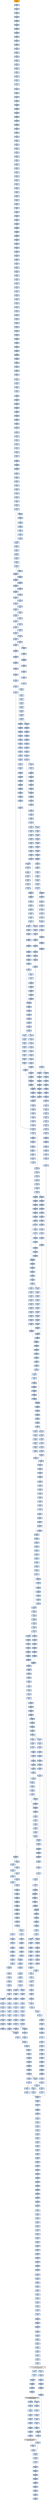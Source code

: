 strict digraph G {
	graph [bgcolor=transparent,
		name=G
	];
	node [color=lightsteelblue,
		fillcolor=lightsteelblue,
		shape=rectangle,
		style=filled
	];
	"0x00426177"	[color=lightgrey,
		fillcolor=orange,
		label="0x00426177
pusha"];
	"0x00426178"	[label="0x00426178
call"];
	"0x00426177" -> "0x00426178"	[color="#000000"];
	"0x0042617d"	[label="0x0042617d
popl"];
	"0x00426178" -> "0x0042617d"	[color="#000000"];
	"0x0042617e"	[label="0x0042617e
addl"];
	"0x0042617d" -> "0x0042617e"	[color="#000000"];
	"0x00426183"	[label="0x00426183
movl"];
	"0x0042617e" -> "0x00426183"	[color="#000000"];
	"0x00426185"	[label="0x00426185
addl"];
	"0x00426183" -> "0x00426185"	[color="#000000"];
	"0x00426187"	[label="0x00426187
subl"];
	"0x00426185" -> "0x00426187"	[color="#000000"];
	"0x00426189"	[label="0x00426189
movl"];
	"0x00426187" -> "0x00426189"	[color="#000000"];
	"0x0042618b"	[label="0x0042618b
lodsw"];
	"0x00426189" -> "0x0042618b"	[color="#000000"];
	"0x0042618d"	[label="0x0042618d
shll"];
	"0x0042618b" -> "0x0042618d"	[color="#000000"];
	"0x00426190"	[label="0x00426190
movl"];
	"0x0042618d" -> "0x00426190"	[color="#000000"];
	"0x00426192"	[label="0x00426192
pushl"];
	"0x00426190" -> "0x00426192"	[color="#000000"];
	"0x00426193"	[label="0x00426193
lodsl"];
	"0x00426192" -> "0x00426193"	[color="#000000"];
	"0x00426194"	[label="0x00426194
subl"];
	"0x00426193" -> "0x00426194"	[color="#000000"];
	"0x00426196"	[label="0x00426196
addl"];
	"0x00426194" -> "0x00426196"	[color="#000000"];
	"0x00426198"	[label="0x00426198
movl"];
	"0x00426196" -> "0x00426198"	[color="#000000"];
	"0x0042619a"	[label="0x0042619a
pushl"];
	"0x00426198" -> "0x0042619a"	[color="#000000"];
	"0x0042619b"	[label="0x0042619b
pushl"];
	"0x0042619a" -> "0x0042619b"	[color="#000000"];
	"0x0042619c"	[label="0x0042619c
decl"];
	"0x0042619b" -> "0x0042619c"	[color="#000000"];
	"0x0042619d"	[label="0x0042619d
movb"];
	"0x0042619c" -> "0x0042619d"	[color="#000000"];
	"0x004261a1"	[label="0x004261a1
movb"];
	"0x0042619d" -> "0x004261a1"	[color="#000000"];
	"0x004261a4"	[label="0x004261a4
jne"];
	"0x004261a1" -> "0x004261a4"	[color="#000000"];
	"0x004261a6"	[label="0x004261a6
subl"];
	"0x004261a4" -> "0x004261a6"	[color="#000000",
		label=F];
	"0x004261a8"	[label="0x004261a8
lodsb"];
	"0x004261a6" -> "0x004261a8"	[color="#000000"];
	"0x004261a9"	[label="0x004261a9
movl"];
	"0x004261a8" -> "0x004261a9"	[color="#000000"];
	"0x004261ab"	[label="0x004261ab
andb"];
	"0x004261a9" -> "0x004261ab"	[color="#000000"];
	"0x004261ae"	[label="0x004261ae
andb"];
	"0x004261ab" -> "0x004261ae"	[color="#000000"];
	"0x004261b0"	[label="0x004261b0
shll"];
	"0x004261ae" -> "0x004261b0"	[color="#000000"];
	"0x004261b3"	[label="0x004261b3
movb"];
	"0x004261b0" -> "0x004261b3"	[color="#000000"];
	"0x004261b5"	[label="0x004261b5
lodsb"];
	"0x004261b3" -> "0x004261b5"	[color="#000000"];
	"0x004261b6"	[label="0x004261b6
orl"];
	"0x004261b5" -> "0x004261b6"	[color="#000000"];
	"0x004261b8"	[label="0x004261b8
pushl"];
	"0x004261b6" -> "0x004261b8"	[color="#000000"];
	"0x004261b9"	[label="0x004261b9
addb"];
	"0x004261b8" -> "0x004261b9"	[color="#000000"];
	"0x004261bb"	[label="0x004261bb
movl"];
	"0x004261b9" -> "0x004261bb"	[color="#000000"];
	"0x004261c0"	[label="0x004261c0
shll"];
	"0x004261bb" -> "0x004261c0"	[color="#000000"];
	"0x004261c2"	[label="0x004261c2
popl"];
	"0x004261c0" -> "0x004261c2"	[color="#000000"];
	"0x004261c3"	[label="0x004261c3
popl"];
	"0x004261c2" -> "0x004261c3"	[color="#000000"];
	"0x004261c4"	[label="0x004261c4
movl"];
	"0x004261c3" -> "0x004261c4"	[color="#000000"];
	"0x004261c6"	[label="0x004261c6
leal"];
	"0x004261c4" -> "0x004261c6"	[color="#000000"];
	"0x004261cd"	[label="0x004261cd
pushl"];
	"0x004261c6" -> "0x004261cd"	[color="#000000"];
	"0x004261ce"	[label="0x004261ce
subl"];
	"0x004261cd" -> "0x004261ce"	[color="#000000"];
	"0x004261d0"	[label="0x004261d0
pushl"];
	"0x004261ce" -> "0x004261d0"	[color="#000000"];
	"0x004261d1"	[label="0x004261d1
pushl"];
	"0x004261d0" -> "0x004261d1"	[color="#000000"];
	"0x004261d2"	[label="0x004261d2
movl"];
	"0x004261d1" -> "0x004261d2"	[color="#000000"];
	"0x004261d4"	[label="0x004261d4
pushl"];
	"0x004261d2" -> "0x004261d4"	[color="#000000"];
	"0x004261d5"	[label="0x004261d5
movw"];
	"0x004261d4" -> "0x004261d5"	[color="#000000"];
	"0x004261d8"	[label="0x004261d8
shll"];
	"0x004261d5" -> "0x004261d8"	[color="#000000"];
	"0x004261db"	[label="0x004261db
pushl"];
	"0x004261d8" -> "0x004261db"	[color="#000000"];
	"0x004261dc"	[label="0x004261dc
pushl"];
	"0x004261db" -> "0x004261dc"	[color="#000000"];
	"0x004261dd"	[label="0x004261dd
addl"];
	"0x004261dc" -> "0x004261dd"	[color="#000000"];
	"0x004261e0"	[label="0x004261e0
pushl"];
	"0x004261dd" -> "0x004261e0"	[color="#000000"];
	"0x004261e1"	[label="0x004261e1
pushl"];
	"0x004261e0" -> "0x004261e1"	[color="#000000"];
	"0x004261e2"	[label="0x004261e2
addl"];
	"0x004261e1" -> "0x004261e2"	[color="#000000"];
	"0x004261e5"	[label="0x004261e5
pushl"];
	"0x004261e2" -> "0x004261e5"	[color="#000000"];
	"0x004261e6"	[label="0x004261e6
pushl"];
	"0x004261e5" -> "0x004261e6"	[color="#000000"];
	"0x004261e7"	[label="0x004261e7
call"];
	"0x004261e6" -> "0x004261e7"	[color="#000000"];
	"0x0042624a"	[label="0x0042624a
pushl"];
	"0x004261e7" -> "0x0042624a"	[color="#000000"];
	"0x0042624b"	[label="0x0042624b
pushl"];
	"0x0042624a" -> "0x0042624b"	[color="#000000"];
	"0x0042624c"	[label="0x0042624c
pushl"];
	"0x0042624b" -> "0x0042624c"	[color="#000000"];
	"0x0042624d"	[label="0x0042624d
pushl"];
	"0x0042624c" -> "0x0042624d"	[color="#000000"];
	"0x0042624e"	[label="0x0042624e
subl"];
	"0x0042624d" -> "0x0042624e"	[color="#000000"];
	"0x00426251"	[label="0x00426251
movl"];
	"0x0042624e" -> "0x00426251"	[color="#000000"];
	"0x00426258"	[label="0x00426258
movl"];
	"0x00426251" -> "0x00426258"	[color="#000000"];
	"0x00426260"	[label="0x00426260
movb"];
	"0x00426258" -> "0x00426260"	[color="#000000"];
	"0x00426265"	[label="0x00426265
movl"];
	"0x00426260" -> "0x00426265"	[color="#000000"];
	"0x0042626c"	[label="0x0042626c
leal"];
	"0x00426265" -> "0x0042626c"	[color="#000000"];
	"0x0042626f"	[label="0x0042626f
movl"];
	"0x0042626c" -> "0x0042626f"	[color="#000000"];
	"0x00426273"	[label="0x00426273
movl"];
	"0x0042626f" -> "0x00426273"	[color="#000000"];
	"0x00426278"	[label="0x00426278
movzbl"];
	"0x00426273" -> "0x00426278"	[color="#000000"];
	"0x0042627c"	[label="0x0042627c
movl"];
	"0x00426278" -> "0x0042627c"	[color="#000000"];
	"0x0042627e"	[label="0x0042627e
shll"];
	"0x0042627c" -> "0x0042627e"	[color="#000000"];
	"0x00426280"	[label="0x00426280
movl"];
	"0x0042627e" -> "0x00426280"	[color="#000000"];
	"0x00426282"	[label="0x00426282
decl"];
	"0x00426280" -> "0x00426282"	[color="#000000"];
	"0x00426283"	[label="0x00426283
movl"];
	"0x00426282" -> "0x00426283"	[color="#000000"];
	"0x00426287"	[label="0x00426287
movzbl"];
	"0x00426283" -> "0x00426287"	[color="#000000"];
	"0x0042628b"	[label="0x0042628b
shll"];
	"0x00426287" -> "0x0042628b"	[color="#000000"];
	"0x0042628d"	[label="0x0042628d
decl"];
	"0x0042628b" -> "0x0042628d"	[color="#000000"];
	"0x0042628e"	[label="0x0042628e
movl"];
	"0x0042628d" -> "0x0042628e"	[color="#000000"];
	"0x00426292"	[label="0x00426292
movl"];
	"0x0042628e" -> "0x00426292"	[color="#000000"];
	"0x00426299"	[label="0x00426299
movzbl"];
	"0x00426292" -> "0x00426299"	[color="#000000"];
	"0x0042629c"	[label="0x0042629c
movl"];
	"0x00426299" -> "0x0042629c"	[color="#000000"];
	"0x004262a3"	[label="0x004262a3
movl"];
	"0x0042629c" -> "0x004262a3"	[color="#000000"];
	"0x004262ab"	[label="0x004262ab
movl"];
	"0x004262a3" -> "0x004262ab"	[color="#000000"];
	"0x004262b1"	[label="0x004262b1
movl"];
	"0x004262ab" -> "0x004262b1"	[color="#000000"];
	"0x004262b6"	[label="0x004262b6
movl"];
	"0x004262b1" -> "0x004262b6"	[color="#000000"];
	"0x004262ba"	[label="0x004262ba
movl"];
	"0x004262b6" -> "0x004262ba"	[color="#000000"];
	"0x004262c2"	[label="0x004262c2
movl"];
	"0x004262ba" -> "0x004262c2"	[color="#000000"];
	"0x004262ca"	[label="0x004262ca
movl"];
	"0x004262c2" -> "0x004262ca"	[color="#000000"];
	"0x004262d2"	[label="0x004262d2
movl"];
	"0x004262ca" -> "0x004262d2"	[color="#000000"];
	"0x004262da"	[label="0x004262da
movzbl"];
	"0x004262d2" -> "0x004262da"	[color="#000000"];
	"0x004262de"	[label="0x004262de
addl"];
	"0x004262da" -> "0x004262de"	[color="#000000"];
	"0x004262e0"	[label="0x004262e0
shll"];
	"0x004262de" -> "0x004262e0"	[color="#000000"];
	"0x004262e2"	[label="0x004262e2
leal"];
	"0x004262e0" -> "0x004262e2"	[color="#000000"];
	"0x004262e8"	[label="0x004262e8
cmpl"];
	"0x004262e2" -> "0x004262e8"	[color="#000000"];
	"0x004262ec"	[label="0x004262ec
jae"];
	"0x004262e8" -> "0x004262ec"	[color="#000000"];
	"0x004262ee"	[label="0x004262ee
movl"];
	"0x004262ec" -> "0x004262ee"	[color="#000000",
		label=F];
	"0x004262f2"	[label="0x004262f2
movw"];
	"0x004262ee" -> "0x004262f2"	[color="#000000"];
	"0x004262f7"	[label="0x004262f7
addl"];
	"0x004262f2" -> "0x004262f7"	[color="#000000"];
	"0x004262fa"	[label="0x004262fa
loop"];
	"0x004262f7" -> "0x004262fa"	[color="#000000"];
	"0x004262fc"	[label="0x004262fc
movl"];
	"0x004262fa" -> "0x004262fc"	[color="#000000",
		label=F];
	"0x00426303"	[label="0x00426303
xorl"];
	"0x004262fc" -> "0x00426303"	[color="#000000"];
	"0x00426305"	[label="0x00426305
movl"];
	"0x00426303" -> "0x00426305"	[color="#000000"];
	"0x0042630d"	[label="0x0042630d
movl"];
	"0x00426305" -> "0x0042630d"	[color="#000000"];
	"0x0042630f"	[label="0x0042630f
addl"];
	"0x0042630d" -> "0x0042630f"	[color="#000000"];
	"0x00426316"	[label="0x00426316
movl"];
	"0x0042630f" -> "0x00426316"	[color="#000000"];
	"0x0042631a"	[label="0x0042631a
xorl"];
	"0x00426316" -> "0x0042631a"	[color="#000000"];
	"0x0042631c"	[label="0x0042631c
cmpl"];
	"0x0042631a" -> "0x0042631c"	[color="#000000"];
	"0x00426320"	[label="0x00426320
je"];
	"0x0042631c" -> "0x00426320"	[color="#000000"];
	"0x00426326"	[label="0x00426326
movzbl"];
	"0x00426320" -> "0x00426326"	[color="#000000",
		label=F];
	"0x00426329"	[label="0x00426329
shll"];
	"0x00426326" -> "0x00426329"	[color="#000000"];
	"0x0042632c"	[label="0x0042632c
incl"];
	"0x00426329" -> "0x0042632c"	[color="#000000"];
	"0x0042632d"	[label="0x0042632d
incl"];
	"0x0042632c" -> "0x0042632d"	[color="#000000"];
	"0x0042632e"	[label="0x0042632e
orl"];
	"0x0042632d" -> "0x0042632e"	[color="#000000"];
	"0x00426330"	[label="0x00426330
cmpl"];
	"0x0042632e" -> "0x00426330"	[color="#000000"];
	"0x00426333"	[label="0x00426333
jle"];
	"0x00426330" -> "0x00426333"	[color="#000000"];
	"0x00426335"	[label="0x00426335
movl"];
	"0x00426333" -> "0x00426335"	[color="#000000",
		label=F];
	"0x0042633c"	[label="0x0042633c
cmpl"];
	"0x00426335" -> "0x0042633c"	[color="#000000"];
	"0x00426340"	[label="0x00426340
jae"];
	"0x0042633c" -> "0x00426340"	[color="#000000"];
	"0x00426346"	[label="0x00426346
movl"];
	"0x00426340" -> "0x00426346"	[color="#000000",
		label=F];
	"0x0042634a"	[label="0x0042634a
andl"];
	"0x00426346" -> "0x0042634a"	[color="#000000"];
	"0x0042634e"	[label="0x0042634e
movl"];
	"0x0042634a" -> "0x0042634e"	[color="#000000"];
	"0x00426352"	[label="0x00426352
movl"];
	"0x0042634e" -> "0x00426352"	[color="#000000"];
	"0x00426356"	[label="0x00426356
shll"];
	"0x00426352" -> "0x00426356"	[color="#000000"];
	"0x00426359"	[label="0x00426359
movl"];
	"0x00426356" -> "0x00426359"	[color="#000000"];
	"0x0042635d"	[label="0x0042635d
addl"];
	"0x00426359" -> "0x0042635d"	[color="#000000"];
	"0x0042635f"	[label="0x0042635f
cmpl"];
	"0x0042635d" -> "0x0042635f"	[color="#000000"];
	"0x00426367"	[label="0x00426367
leal"];
	"0x0042635f" -> "0x00426367"	[color="#000000"];
	"0x0042636a"	[label="0x0042636a
ja"];
	"0x00426367" -> "0x0042636a"	[color="#000000"];
	"0x00426384"	[label="0x00426384
movl"];
	"0x0042636a" -> "0x00426384"	[color="#000000",
		label=T];
	"0x0042636c"	[label="0x0042636c
cmpl"];
	"0x0042636a" -> "0x0042636c"	[color="#000000",
		label=F];
	"0x00426388"	[label="0x00426388
movw"];
	"0x00426384" -> "0x00426388"	[color="#000000"];
	"0x0042638c"	[label="0x0042638c
shrl"];
	"0x00426388" -> "0x0042638c"	[color="#000000"];
	"0x0042638f"	[label="0x0042638f
movzwl"];
	"0x0042638c" -> "0x0042638f"	[color="#000000"];
	"0x00426392"	[label="0x00426392
imull"];
	"0x0042638f" -> "0x00426392"	[color="#000000"];
	"0x00426395"	[label="0x00426395
cmpl"];
	"0x00426392" -> "0x00426395"	[color="#000000"];
	"0x00426397"	[label="0x00426397
jae"];
	"0x00426395" -> "0x00426397"	[color="#000000"];
	"0x0042639d"	[label="0x0042639d
movl"];
	"0x00426397" -> "0x0042639d"	[color="#000000",
		label=F];
	"0x0042657a"	[label="0x0042657a
movl"];
	"0x00426397" -> "0x0042657a"	[color="#000000",
		label=T];
	"0x004263a1"	[label="0x004263a1
movl"];
	"0x0042639d" -> "0x004263a1"	[color="#000000"];
	"0x004263a6"	[label="0x004263a6
subl"];
	"0x004263a1" -> "0x004263a6"	[color="#000000"];
	"0x004263a8"	[label="0x004263a8
movb"];
	"0x004263a6" -> "0x004263a8"	[color="#000000"];
	"0x004263ac"	[label="0x004263ac
sarl"];
	"0x004263a8" -> "0x004263ac"	[color="#000000"];
	"0x004263af"	[label="0x004263af
movl"];
	"0x004263ac" -> "0x004263af"	[color="#000000"];
	"0x004263b4"	[label="0x004263b4
leal"];
	"0x004263af" -> "0x004263b4"	[color="#000000"];
	"0x004263b7"	[label="0x004263b7
movzbl"];
	"0x004263b4" -> "0x004263b7"	[color="#000000"];
	"0x004263bc"	[label="0x004263bc
movw"];
	"0x004263b7" -> "0x004263bc"	[color="#000000"];
	"0x004263c0"	[label="0x004263c0
movl"];
	"0x004263bc" -> "0x004263c0"	[color="#000000"];
	"0x004263c4"	[label="0x004263c4
andl"];
	"0x004263c0" -> "0x004263c4"	[color="#000000"];
	"0x004263c8"	[label="0x004263c8
movl"];
	"0x004263c4" -> "0x004263c8"	[color="#000000"];
	"0x004263cc"	[label="0x004263cc
shll"];
	"0x004263c8" -> "0x004263cc"	[color="#000000"];
	"0x004263ce"	[label="0x004263ce
movl"];
	"0x004263cc" -> "0x004263ce"	[color="#000000"];
	"0x004263d3"	[label="0x004263d3
subl"];
	"0x004263ce" -> "0x004263d3"	[color="#000000"];
	"0x004263d7"	[label="0x004263d7
sarl"];
	"0x004263d3" -> "0x004263d7"	[color="#000000"];
	"0x004263d9"	[label="0x004263d9
addl"];
	"0x004263d7" -> "0x004263d9"	[color="#000000"];
	"0x004263db"	[label="0x004263db
imull"];
	"0x004263d9" -> "0x004263db"	[color="#000000"];
	"0x004263e1"	[label="0x004263e1
cmpl"];
	"0x004263db" -> "0x004263e1"	[color="#000000"];
	"0x004263e6"	[label="0x004263e6
leal"];
	"0x004263e1" -> "0x004263e6"	[color="#000000"];
	"0x004263ed"	[label="0x004263ed
movl"];
	"0x004263e6" -> "0x004263ed"	[color="#000000"];
	"0x004263f1"	[label="0x004263f1
jle"];
	"0x004263ed" -> "0x004263f1"	[color="#000000"];
	"0x004264c1"	[label="0x004264c1
leal"];
	"0x004263f1" -> "0x004264c1"	[color="#000000",
		label=T];
	"0x004263f7"	[label="0x004263f7
movl"];
	"0x004263f1" -> "0x004263f7"	[color="#000000",
		label=F];
	"0x004264c4"	[label="0x004264c4
movl"];
	"0x004264c1" -> "0x004264c4"	[color="#000000"];
	"0x004264c8"	[label="0x004264c8
addl"];
	"0x004264c4" -> "0x004264c8"	[color="#000000"];
	"0x004264ca"	[label="0x004264ca
cmpl"];
	"0x004264c8" -> "0x004264ca"	[color="#000000"];
	"0x004264d2"	[label="0x004264d2
ja"];
	"0x004264ca" -> "0x004264d2"	[color="#000000"];
	"0x004264ec"	[label="0x004264ec
movl"];
	"0x004264d2" -> "0x004264ec"	[color="#000000",
		label=T];
	"0x004264d4"	[label="0x004264d4
cmpl"];
	"0x004264d2" -> "0x004264d4"	[color="#000000",
		label=F];
	"0x004264f0"	[label="0x004264f0
movw"];
	"0x004264ec" -> "0x004264f0"	[color="#000000"];
	"0x004264f4"	[label="0x004264f4
shrl"];
	"0x004264f0" -> "0x004264f4"	[color="#000000"];
	"0x004264f7"	[label="0x004264f7
movzwl"];
	"0x004264f4" -> "0x004264f7"	[color="#000000"];
	"0x004264fa"	[label="0x004264fa
imull"];
	"0x004264f7" -> "0x004264fa"	[color="#000000"];
	"0x004264fd"	[label="0x004264fd
cmpl"];
	"0x004264fa" -> "0x004264fd"	[color="#000000"];
	"0x004264ff"	[label="0x004264ff
jae"];
	"0x004264fd" -> "0x004264ff"	[color="#000000"];
	"0x00426501"	[label="0x00426501
movl"];
	"0x004264ff" -> "0x00426501"	[color="#000000",
		label=F];
	"0x0042651a"	[label="0x0042651a
subl"];
	"0x004264ff" -> "0x0042651a"	[color="#000000",
		label=T];
	"0x00426505"	[label="0x00426505
movl"];
	"0x00426501" -> "0x00426505"	[color="#000000"];
	"0x0042650a"	[label="0x0042650a
subl"];
	"0x00426505" -> "0x0042650a"	[color="#000000"];
	"0x0042650c"	[label="0x0042650c
movl"];
	"0x0042650a" -> "0x0042650c"	[color="#000000"];
	"0x0042650e"	[label="0x0042650e
sarl"];
	"0x0042650c" -> "0x0042650e"	[color="#000000"];
	"0x00426511"	[label="0x00426511
leal"];
	"0x0042650e" -> "0x00426511"	[color="#000000"];
	"0x00426514"	[label="0x00426514
movw"];
	"0x00426511" -> "0x00426514"	[color="#000000"];
	"0x00426518"	[label="0x00426518
jmp"];
	"0x00426514" -> "0x00426518"	[color="#000000"];
	"0x004264b9"	[label="0x004264b9
cmpl"];
	"0x00426518" -> "0x004264b9"	[color="#000000"];
	"0x004264bf"	[label="0x004264bf
jg"];
	"0x004264b9" -> "0x004264bf"	[color="#000000"];
	"0x00426532"	[label="0x00426532
movl"];
	"0x004264bf" -> "0x00426532"	[color="#000000",
		label=T];
	"0x0042651e"	[label="0x0042651e
subl"];
	"0x0042651a" -> "0x0042651e"	[color="#000000"];
	"0x00426520"	[label="0x00426520
movl"];
	"0x0042651e" -> "0x00426520"	[color="#000000"];
	"0x00426522"	[label="0x00426522
leal"];
	"0x00426520" -> "0x00426522"	[color="#000000"];
	"0x00426525"	[label="0x00426525
shrw"];
	"0x00426522" -> "0x00426525"	[color="#000000"];
	"0x00426529"	[label="0x00426529
subw"];
	"0x00426525" -> "0x00426529"	[color="#000000"];
	"0x0042652c"	[label="0x0042652c
movw"];
	"0x00426529" -> "0x0042652c"	[color="#000000"];
	"0x00426530"	[label="0x00426530
jmp"];
	"0x0042652c" -> "0x00426530"	[color="#000000"];
	"0x00426530" -> "0x004264b9"	[color="#000000"];
	"0x00426536"	[label="0x00426536
movl"];
	"0x00426532" -> "0x00426536"	[color="#000000"];
	"0x00426538"	[label="0x00426538
movl"];
	"0x00426536" -> "0x00426538"	[color="#000000"];
	"0x0042653f"	[label="0x0042653f
movb"];
	"0x00426538" -> "0x0042653f"	[color="#000000"];
	"0x00426543"	[label="0x00426543
movb"];
	"0x0042653f" -> "0x00426543"	[color="#000000"];
	"0x00426546"	[label="0x00426546
incl"];
	"0x00426543" -> "0x00426546"	[color="#000000"];
	"0x00426547"	[label="0x00426547
cmpl"];
	"0x00426546" -> "0x00426547"	[color="#000000"];
	"0x0042654c"	[label="0x0042654c
movl"];
	"0x00426547" -> "0x0042654c"	[color="#000000"];
	"0x00426550"	[label="0x00426550
jg"];
	"0x0042654c" -> "0x00426550"	[color="#000000"];
	"0x00426552"	[label="0x00426552
movl"];
	"0x00426550" -> "0x00426552"	[color="#000000",
		label=F];
	"0x0042655f"	[label="0x0042655f
cmpl"];
	"0x00426550" -> "0x0042655f"	[color="#000000",
		label=T];
	"0x0042655a"	[label="0x0042655a
jmp"];
	"0x00426552" -> "0x0042655a"	[color="#000000"];
	"0x00426c7b"	[label="0x00426c7b
movl"];
	"0x0042655a" -> "0x00426c7b"	[color="#000000"];
	"0x00426c82"	[label="0x00426c82
cmpl"];
	"0x00426c7b" -> "0x00426c82"	[color="#000000"];
	"0x00426c86"	[label="0x00426c86
jb"];
	"0x00426c82" -> "0x00426c86"	[color="#000000"];
	"0x00426c8c"	[label="0x00426c8c
cmpl"];
	"0x00426c86" -> "0x00426c8c"	[color="#000000",
		label=F];
	"0x00426370"	[label="0x00426370
je"];
	"0x0042636c" -> "0x00426370"	[color="#000000"];
	"0x00426376"	[label="0x00426376
shll"];
	"0x00426370" -> "0x00426376"	[color="#000000",
		label=F];
	"0x0042637b"	[label="0x0042637b
movzbl"];
	"0x00426376" -> "0x0042637b"	[color="#000000"];
	"0x0042637e"	[label="0x0042637e
shll"];
	"0x0042637b" -> "0x0042637e"	[color="#000000"];
	"0x00426381"	[label="0x00426381
incl"];
	"0x0042637e" -> "0x00426381"	[color="#000000"];
	"0x00426382"	[label="0x00426382
orl"];
	"0x00426381" -> "0x00426382"	[color="#000000"];
	"0x00426382" -> "0x00426384"	[color="#000000"];
	"0x004264d8"	[label="0x004264d8
je"];
	"0x004264d4" -> "0x004264d8"	[color="#000000"];
	"0x004264de"	[label="0x004264de
shll"];
	"0x004264d8" -> "0x004264de"	[color="#000000",
		label=F];
	"0x004264e3"	[label="0x004264e3
movzbl"];
	"0x004264de" -> "0x004264e3"	[color="#000000"];
	"0x004264e6"	[label="0x004264e6
shll"];
	"0x004264e3" -> "0x004264e6"	[color="#000000"];
	"0x004264e9"	[label="0x004264e9
incl"];
	"0x004264e6" -> "0x004264e9"	[color="#000000"];
	"0x004264ea"	[label="0x004264ea
orl"];
	"0x004264e9" -> "0x004264ea"	[color="#000000"];
	"0x004264ea" -> "0x004264ec"	[color="#000000"];
	"0x0042657e"	[label="0x0042657e
subl"];
	"0x0042657a" -> "0x0042657e"	[color="#000000"];
	"0x00426580"	[label="0x00426580
movl"];
	"0x0042657e" -> "0x00426580"	[color="#000000"];
	"0x00426584"	[label="0x00426584
subl"];
	"0x00426580" -> "0x00426584"	[color="#000000"];
	"0x00426586"	[label="0x00426586
movl"];
	"0x00426584" -> "0x00426586"	[color="#000000"];
	"0x00426588"	[label="0x00426588
shrw"];
	"0x00426586" -> "0x00426588"	[color="#000000"];
	"0x0042658c"	[label="0x0042658c
subw"];
	"0x00426588" -> "0x0042658c"	[color="#000000"];
	"0x0042658f"	[label="0x0042658f
cmpl"];
	"0x0042658c" -> "0x0042658f"	[color="#000000"];
	"0x00426595"	[label="0x00426595
movw"];
	"0x0042658f" -> "0x00426595"	[color="#000000"];
	"0x00426599"	[label="0x00426599
movl"];
	"0x00426595" -> "0x00426599"	[color="#000000"];
	"0x0042659d"	[label="0x0042659d
leal"];
	"0x00426599" -> "0x0042659d"	[color="#000000"];
	"0x004265a1"	[label="0x004265a1
movl"];
	"0x0042659d" -> "0x004265a1"	[color="#000000"];
	"0x004265a5"	[label="0x004265a5
ja"];
	"0x004265a1" -> "0x004265a5"	[color="#000000"];
	"0x004265bd"	[label="0x004265bd
movl"];
	"0x004265a5" -> "0x004265bd"	[color="#000000",
		label=T];
	"0x004265a7"	[label="0x004265a7
cmpl"];
	"0x004265a5" -> "0x004265a7"	[color="#000000",
		label=F];
	"0x004265c1"	[label="0x004265c1
movl"];
	"0x004265bd" -> "0x004265c1"	[color="#000000"];
	"0x004265c3"	[label="0x004265c3
shrl"];
	"0x004265c1" -> "0x004265c3"	[color="#000000"];
	"0x004265c6"	[label="0x004265c6
movw"];
	"0x004265c3" -> "0x004265c6"	[color="#000000"];
	"0x004265cd"	[label="0x004265cd
movzwl"];
	"0x004265c6" -> "0x004265cd"	[color="#000000"];
	"0x004265d0"	[label="0x004265d0
imull"];
	"0x004265cd" -> "0x004265d0"	[color="#000000"];
	"0x004265d3"	[label="0x004265d3
cmpl"];
	"0x004265d0" -> "0x004265d3"	[color="#000000"];
	"0x004265d5"	[label="0x004265d5
jae"];
	"0x004265d3" -> "0x004265d5"	[color="#000000"];
	"0x00426629"	[label="0x00426629
movl"];
	"0x004265d5" -> "0x00426629"	[color="#000000",
		label=T];
	"0x004265d7"	[label="0x004265d7
movl"];
	"0x004265d5" -> "0x004265d7"	[color="#000000",
		label=F];
	"0x0042662b"	[label="0x0042662b
subl"];
	"0x00426629" -> "0x0042662b"	[color="#000000"];
	"0x0042662d"	[label="0x0042662d
subl"];
	"0x0042662b" -> "0x0042662d"	[color="#000000"];
	"0x0042662f"	[label="0x0042662f
movl"];
	"0x0042662d" -> "0x0042662f"	[color="#000000"];
	"0x00426631"	[label="0x00426631
shrw"];
	"0x0042662f" -> "0x00426631"	[color="#000000"];
	"0x00426635"	[label="0x00426635
movl"];
	"0x00426631" -> "0x00426635"	[color="#000000"];
	"0x00426639"	[label="0x00426639
subw"];
	"0x00426635" -> "0x00426639"	[color="#000000"];
	"0x0042663c"	[label="0x0042663c
cmpl"];
	"0x00426639" -> "0x0042663c"	[color="#000000"];
	"0x00426642"	[label="0x00426642
movw"];
	"0x0042663c" -> "0x00426642"	[color="#000000"];
	"0x00426649"	[label="0x00426649
ja"];
	"0x00426642" -> "0x00426649"	[color="#000000"];
	"0x00426661"	[label="0x00426661
movl"];
	"0x00426649" -> "0x00426661"	[color="#000000",
		label=T];
	"0x0042664b"	[label="0x0042664b
cmpl"];
	"0x00426649" -> "0x0042664b"	[color="#000000",
		label=F];
	"0x00426665"	[label="0x00426665
movl"];
	"0x00426661" -> "0x00426665"	[color="#000000"];
	"0x00426667"	[label="0x00426667
shrl"];
	"0x00426665" -> "0x00426667"	[color="#000000"];
	"0x0042666a"	[label="0x0042666a
movw"];
	"0x00426667" -> "0x0042666a"	[color="#000000"];
	"0x00426671"	[label="0x00426671
movzwl"];
	"0x0042666a" -> "0x00426671"	[color="#000000"];
	"0x00426674"	[label="0x00426674
imull"];
	"0x00426671" -> "0x00426674"	[color="#000000"];
	"0x00426677"	[label="0x00426677
cmpl"];
	"0x00426674" -> "0x00426677"	[color="#000000"];
	"0x00426679"	[label="0x00426679
jae"];
	"0x00426677" -> "0x00426679"	[color="#000000"];
	"0x0042667f"	[label="0x0042667f
movl"];
	"0x00426679" -> "0x0042667f"	[color="#000000",
		label=F];
	"0x00426762"	[label="0x00426762
movl"];
	"0x00426679" -> "0x00426762"	[color="#000000",
		label=T];
	"0x00426684"	[label="0x00426684
movl"];
	"0x0042667f" -> "0x00426684"	[color="#000000"];
	"0x00426686"	[label="0x00426686
subl"];
	"0x00426684" -> "0x00426686"	[color="#000000"];
	"0x00426688"	[label="0x00426688
movl"];
	"0x00426686" -> "0x00426688"	[color="#000000"];
	"0x00426690"	[label="0x00426690
movl"];
	"0x00426688" -> "0x00426690"	[color="#000000"];
	"0x00426692"	[label="0x00426692
sarl"];
	"0x00426690" -> "0x00426692"	[color="#000000"];
	"0x00426695"	[label="0x00426695
leal"];
	"0x00426692" -> "0x00426695"	[color="#000000"];
	"0x00426698"	[label="0x00426698
movl"];
	"0x00426695" -> "0x00426698"	[color="#000000"];
	"0x0042669c"	[label="0x0042669c
movw"];
	"0x00426698" -> "0x0042669c"	[color="#000000"];
	"0x004266a3"	[label="0x004266a3
movl"];
	"0x0042669c" -> "0x004266a3"	[color="#000000"];
	"0x004266a7"	[label="0x004266a7
movl"];
	"0x004266a3" -> "0x004266a7"	[color="#000000"];
	"0x004266ab"	[label="0x004266ab
shll"];
	"0x004266a7" -> "0x004266ab"	[color="#000000"];
	"0x004266ae"	[label="0x004266ae
addl"];
	"0x004266ab" -> "0x004266ae"	[color="#000000"];
	"0x004266b2"	[label="0x004266b2
cmpl"];
	"0x004266ae" -> "0x004266b2"	[color="#000000"];
	"0x004266b8"	[label="0x004266b8
leal"];
	"0x004266b2" -> "0x004266b8"	[color="#000000"];
	"0x004266bb"	[label="0x004266bb
ja"];
	"0x004266b8" -> "0x004266bb"	[color="#000000"];
	"0x004266d3"	[label="0x004266d3
movw"];
	"0x004266bb" -> "0x004266d3"	[color="#000000",
		label=T];
	"0x004266bd"	[label="0x004266bd
cmpl"];
	"0x004266bb" -> "0x004266bd"	[color="#000000",
		label=F];
	"0x004266da"	[label="0x004266da
movl"];
	"0x004266d3" -> "0x004266da"	[color="#000000"];
	"0x004266dc"	[label="0x004266dc
shrl"];
	"0x004266da" -> "0x004266dc"	[color="#000000"];
	"0x004266df"	[label="0x004266df
movzwl"];
	"0x004266dc" -> "0x004266df"	[color="#000000"];
	"0x004266e2"	[label="0x004266e2
imull"];
	"0x004266df" -> "0x004266e2"	[color="#000000"];
	"0x004266e5"	[label="0x004266e5
cmpl"];
	"0x004266e2" -> "0x004266e5"	[color="#000000"];
	"0x004266e7"	[label="0x004266e7
jae"];
	"0x004266e5" -> "0x004266e7"	[color="#000000"];
	"0x00426749"	[label="0x00426749
subl"];
	"0x004266e7" -> "0x00426749"	[color="#000000",
		label=T];
	"0x004266e9"	[label="0x004266e9
subl"];
	"0x004266e7" -> "0x004266e9"	[color="#000000",
		label=F];
	"0x0042674b"	[label="0x0042674b
subl"];
	"0x00426749" -> "0x0042674b"	[color="#000000"];
	"0x0042674d"	[label="0x0042674d
movl"];
	"0x0042674b" -> "0x0042674d"	[color="#000000"];
	"0x0042674f"	[label="0x0042674f
shrw"];
	"0x0042674d" -> "0x0042674f"	[color="#000000"];
	"0x00426753"	[label="0x00426753
subw"];
	"0x0042674f" -> "0x00426753"	[color="#000000"];
	"0x00426756"	[label="0x00426756
movw"];
	"0x00426753" -> "0x00426756"	[color="#000000"];
	"0x0042675d"	[label="0x0042675d
jmp"];
	"0x00426756" -> "0x0042675d"	[color="#000000"];
	"0x00426881"	[label="0x00426881
xorl"];
	"0x0042675d" -> "0x00426881"	[color="#000000"];
	"0x00426883"	[label="0x00426883
cmpl"];
	"0x00426881" -> "0x00426883"	[color="#000000"];
	"0x00426888"	[label="0x00426888
movl"];
	"0x00426883" -> "0x00426888"	[color="#000000"];
	"0x0042688c"	[label="0x0042688c
setg"];
	"0x00426888" -> "0x0042688c"	[color="#000000"];
	"0x0042688f"	[label="0x0042688f
addl"];
	"0x0042688c" -> "0x0042688f"	[color="#000000"];
	"0x00426895"	[label="0x00426895
leal"];
	"0x0042688f" -> "0x00426895"	[color="#000000"];
	"0x00426899"	[label="0x00426899
movl"];
	"0x00426895" -> "0x00426899"	[color="#000000"];
	"0x0042689d"	[label="0x0042689d
cmpl"];
	"0x00426899" -> "0x0042689d"	[color="#000000"];
	"0x004268a3"	[label="0x004268a3
ja"];
	"0x0042689d" -> "0x004268a3"	[color="#000000"];
	"0x004268bb"	[label="0x004268bb
movw"];
	"0x004268a3" -> "0x004268bb"	[color="#000000",
		label=T];
	"0x004268a5"	[label="0x004268a5
cmpl"];
	"0x004268a3" -> "0x004268a5"	[color="#000000",
		label=F];
	"0x004268be"	[label="0x004268be
movl"];
	"0x004268bb" -> "0x004268be"	[color="#000000"];
	"0x004268c0"	[label="0x004268c0
shrl"];
	"0x004268be" -> "0x004268c0"	[color="#000000"];
	"0x004268c3"	[label="0x004268c3
movzwl"];
	"0x004268c0" -> "0x004268c3"	[color="#000000"];
	"0x004268c6"	[label="0x004268c6
imull"];
	"0x004268c3" -> "0x004268c6"	[color="#000000"];
	"0x004268c9"	[label="0x004268c9
cmpl"];
	"0x004268c6" -> "0x004268c9"	[color="#000000"];
	"0x004268cb"	[label="0x004268cb
jae"];
	"0x004268c9" -> "0x004268cb"	[color="#000000"];
	"0x004268cd"	[label="0x004268cd
movl"];
	"0x004268cb" -> "0x004268cd"	[color="#000000",
		label=F];
	"0x004268fc"	[label="0x004268fc
subl"];
	"0x004268cb" -> "0x004268fc"	[color="#000000",
		label=T];
	"0x004268d1"	[label="0x004268d1
movl"];
	"0x004268cd" -> "0x004268d1"	[color="#000000"];
	"0x004268d6"	[label="0x004268d6
subl"];
	"0x004268d1" -> "0x004268d6"	[color="#000000"];
	"0x004268d8"	[label="0x004268d8
shll"];
	"0x004268d6" -> "0x004268d8"	[color="#000000"];
	"0x004268dd"	[label="0x004268dd
sarl"];
	"0x004268d8" -> "0x004268dd"	[color="#000000"];
	"0x004268e0"	[label="0x004268e0
movl"];
	"0x004268dd" -> "0x004268e0"	[color="#000000"];
	"0x004268e8"	[label="0x004268e8
leal"];
	"0x004268e0" -> "0x004268e8"	[color="#000000"];
	"0x004268eb"	[label="0x004268eb
movw"];
	"0x004268e8" -> "0x004268eb"	[color="#000000"];
	"0x004268ee"	[label="0x004268ee
movl"];
	"0x004268eb" -> "0x004268ee"	[color="#000000"];
	"0x004268f2"	[label="0x004268f2
leal"];
	"0x004268ee" -> "0x004268f2"	[color="#000000"];
	"0x004268f6"	[label="0x004268f6
movl"];
	"0x004268f2" -> "0x004268f6"	[color="#000000"];
	"0x004268fa"	[label="0x004268fa
jmp"];
	"0x004268f6" -> "0x004268fa"	[color="#000000"];
	"0x0042696e"	[label="0x0042696e
movl"];
	"0x004268fa" -> "0x0042696e"	[color="#000000"];
	"0x00426976"	[label="0x00426976
jmp"];
	"0x0042696e" -> "0x00426976"	[color="#000000"];
	"0x004269a7"	[label="0x004269a7
movl"];
	"0x00426976" -> "0x004269a7"	[color="#000000"];
	"0x004269ab"	[label="0x004269ab
movl"];
	"0x004269a7" -> "0x004269ab"	[color="#000000"];
	"0x004269b0"	[label="0x004269b0
movl"];
	"0x004269ab" -> "0x004269b0"	[color="#000000"];
	"0x004269b4"	[label="0x004269b4
leal"];
	"0x004269b0" -> "0x004269b4"	[color="#000000"];
	"0x004269b7"	[label="0x004269b7
movl"];
	"0x004269b4" -> "0x004269b7"	[color="#000000"];
	"0x004269bb"	[label="0x004269bb
addl"];
	"0x004269b7" -> "0x004269bb"	[color="#000000"];
	"0x004269bd"	[label="0x004269bd
cmpl"];
	"0x004269bb" -> "0x004269bd"	[color="#000000"];
	"0x004269c5"	[label="0x004269c5
ja"];
	"0x004269bd" -> "0x004269c5"	[color="#000000"];
	"0x004269df"	[label="0x004269df
movl"];
	"0x004269c5" -> "0x004269df"	[color="#000000",
		label=T];
	"0x004269c7"	[label="0x004269c7
cmpl"];
	"0x004269c5" -> "0x004269c7"	[color="#000000",
		label=F];
	"0x004269e3"	[label="0x004269e3
movw"];
	"0x004269df" -> "0x004269e3"	[color="#000000"];
	"0x004269e6"	[label="0x004269e6
shrl"];
	"0x004269e3" -> "0x004269e6"	[color="#000000"];
	"0x004269e9"	[label="0x004269e9
movzwl"];
	"0x004269e6" -> "0x004269e9"	[color="#000000"];
	"0x004269ec"	[label="0x004269ec
imull"];
	"0x004269e9" -> "0x004269ec"	[color="#000000"];
	"0x004269ef"	[label="0x004269ef
cmpl"];
	"0x004269ec" -> "0x004269ef"	[color="#000000"];
	"0x004269f1"	[label="0x004269f1
jae"];
	"0x004269ef" -> "0x004269f1"	[color="#000000"];
	"0x004269f3"	[label="0x004269f3
movl"];
	"0x004269f1" -> "0x004269f3"	[color="#000000",
		label=F];
	"0x00426a0b"	[label="0x00426a0b
subl"];
	"0x004269f1" -> "0x00426a0b"	[color="#000000",
		label=T];
	"0x004269f7"	[label="0x004269f7
movl"];
	"0x004269f3" -> "0x004269f7"	[color="#000000"];
	"0x004269fc"	[label="0x004269fc
subl"];
	"0x004269f7" -> "0x004269fc"	[color="#000000"];
	"0x004269fe"	[label="0x004269fe
sarl"];
	"0x004269fc" -> "0x004269fe"	[color="#000000"];
	"0x00426a01"	[label="0x00426a01
leal"];
	"0x004269fe" -> "0x00426a01"	[color="#000000"];
	"0x00426a04"	[label="0x00426a04
movl"];
	"0x00426a01" -> "0x00426a04"	[color="#000000"];
	"0x00426a06"	[label="0x00426a06
movw"];
	"0x00426a04" -> "0x00426a06"	[color="#000000"];
	"0x00426a09"	[label="0x00426a09
jmp"];
	"0x00426a06" -> "0x00426a09"	[color="#000000"];
	"0x00426a20"	[label="0x00426a20
movl"];
	"0x00426a09" -> "0x00426a20"	[color="#000000"];
	"0x00426a24"	[label="0x00426a24
decl"];
	"0x00426a20" -> "0x00426a24"	[color="#000000"];
	"0x00426a25"	[label="0x00426a25
movl"];
	"0x00426a24" -> "0x00426a25"	[color="#000000"];
	"0x00426a29"	[label="0x00426a29
jne"];
	"0x00426a25" -> "0x00426a29"	[color="#000000"];
	"0x00426a2b"	[label="0x00426a2b
movb"];
	"0x00426a29" -> "0x00426a2b"	[color="#000000",
		label=F];
	"0x004269cb"	[label="0x004269cb
je"];
	"0x004269c7" -> "0x004269cb"	[color="#000000"];
	"0x004269d1"	[label="0x004269d1
shll"];
	"0x004269cb" -> "0x004269d1"	[color="#000000",
		label=F];
	"0x004269d6"	[label="0x004269d6
movzbl"];
	"0x004269d1" -> "0x004269d6"	[color="#000000"];
	"0x004269d9"	[label="0x004269d9
shll"];
	"0x004269d6" -> "0x004269d9"	[color="#000000"];
	"0x004269dc"	[label="0x004269dc
incl"];
	"0x004269d9" -> "0x004269dc"	[color="#000000"];
	"0x004269dd"	[label="0x004269dd
orl"];
	"0x004269dc" -> "0x004269dd"	[color="#000000"];
	"0x004269dd" -> "0x004269df"	[color="#000000"];
	"0x00426a2f"	[label="0x00426a2f
movl"];
	"0x00426a2b" -> "0x00426a2f"	[color="#000000"];
	"0x00426a34"	[label="0x00426a34
shll"];
	"0x00426a2f" -> "0x00426a34"	[color="#000000"];
	"0x00426a36"	[label="0x00426a36
subl"];
	"0x00426a34" -> "0x00426a36"	[color="#000000"];
	"0x00426a38"	[label="0x00426a38
addl"];
	"0x00426a36" -> "0x00426a38"	[color="#000000"];
	"0x00426a3c"	[label="0x00426a3c
cmpl"];
	"0x00426a38" -> "0x00426a3c"	[color="#000000"];
	"0x00426a41"	[label="0x00426a41
movl"];
	"0x00426a3c" -> "0x00426a41"	[color="#000000"];
	"0x00426a45"	[label="0x00426a45
jg"];
	"0x00426a41" -> "0x00426a45"	[color="#000000"];
	"0x00426c32"	[label="0x00426c32
movl"];
	"0x00426a45" -> "0x00426c32"	[color="#000000",
		label=T];
	"0x00426a4b"	[label="0x00426a4b
addl"];
	"0x00426a45" -> "0x00426a4b"	[color="#000000",
		label=F];
	"0x00426c36"	[label="0x00426c36
movl"];
	"0x00426c32" -> "0x00426c36"	[color="#000000"];
	"0x00426c3a"	[label="0x00426c3a
addl"];
	"0x00426c36" -> "0x00426c3a"	[color="#000000"];
	"0x00426c3d"	[label="0x00426c3d
cmpl"];
	"0x00426c3a" -> "0x00426c3d"	[color="#000000"];
	"0x00426c41"	[label="0x00426c41
ja"];
	"0x00426c3d" -> "0x00426c41"	[color="#000000"];
	"0x00426c43"	[label="0x00426c43
movl"];
	"0x00426c41" -> "0x00426c43"	[color="#000000",
		label=F];
	"0x00426c4a"	[label="0x00426c4a
movl"];
	"0x00426c43" -> "0x00426c4a"	[color="#000000"];
	"0x00426c4c"	[label="0x00426c4c
subl"];
	"0x00426c4a" -> "0x00426c4c"	[color="#000000"];
	"0x00426c50"	[label="0x00426c50
addl"];
	"0x00426c4c" -> "0x00426c50"	[color="#000000"];
	"0x00426c57"	[label="0x00426c57
leal"];
	"0x00426c50" -> "0x00426c57"	[color="#000000"];
	"0x00426c5b"	[label="0x00426c5b
movb"];
	"0x00426c57" -> "0x00426c5b"	[color="#000000"];
	"0x00426c5d"	[label="0x00426c5d
incl"];
	"0x00426c5b" -> "0x00426c5d"	[color="#000000"];
	"0x00426c5e"	[label="0x00426c5e
movb"];
	"0x00426c5d" -> "0x00426c5e"	[color="#000000"];
	"0x00426c62"	[label="0x00426c62
movb"];
	"0x00426c5e" -> "0x00426c62"	[color="#000000"];
	"0x00426c64"	[label="0x00426c64
incl"];
	"0x00426c62" -> "0x00426c64"	[color="#000000"];
	"0x00426c65"	[label="0x00426c65
incl"];
	"0x00426c64" -> "0x00426c65"	[color="#000000"];
	"0x00426c69"	[label="0x00426c69
decl"];
	"0x00426c65" -> "0x00426c69"	[color="#000000"];
	"0x00426c6a"	[label="0x00426c6a
je"];
	"0x00426c69" -> "0x00426c6a"	[color="#000000"];
	"0x00426c6a" -> "0x00426c7b"	[color="#000000",
		label=T];
	"0x004263fb"	[label="0x004263fb
subl"];
	"0x004263f7" -> "0x004263fb"	[color="#000000"];
	"0x004263ff"	[label="0x004263ff
movl"];
	"0x004263fb" -> "0x004263ff"	[color="#000000"];
	"0x00426406"	[label="0x00426406
movzbl"];
	"0x004263ff" -> "0x00426406"	[color="#000000"];
	"0x0042640a"	[label="0x0042640a
movl"];
	"0x00426406" -> "0x0042640a"	[color="#000000"];
	"0x0042640e"	[label="0x0042640e
shll"];
	"0x0042640a" -> "0x0042640e"	[color="#000000"];
	"0x00426412"	[label="0x00426412
movl"];
	"0x0042640e" -> "0x00426412"	[color="#000000"];
	"0x00426416"	[label="0x00426416
leal"];
	"0x00426412" -> "0x00426416"	[color="#000000"];
	"0x00426419"	[label="0x00426419
movl"];
	"0x00426416" -> "0x00426419"	[color="#000000"];
	"0x0042641d"	[label="0x0042641d
andl"];
	"0x00426419" -> "0x0042641d"	[color="#000000"];
	"0x00426423"	[label="0x00426423
cmpl"];
	"0x0042641d" -> "0x00426423"	[color="#000000"];
	"0x0042642b"	[label="0x0042642b
leal"];
	"0x00426423" -> "0x0042642b"	[color="#000000"];
	"0x0042642f"	[label="0x0042642f
movl"];
	"0x0042642b" -> "0x0042642f"	[color="#000000"];
	"0x00426433"	[label="0x00426433
leal"];
	"0x0042642f" -> "0x00426433"	[color="#000000"];
	"0x00426436"	[label="0x00426436
ja"];
	"0x00426433" -> "0x00426436"	[color="#000000"];
	"0x00426450"	[label="0x00426450
movl"];
	"0x00426436" -> "0x00426450"	[color="#000000",
		label=T];
	"0x00426438"	[label="0x00426438
cmpl"];
	"0x00426436" -> "0x00426438"	[color="#000000",
		label=F];
	"0x00426454"	[label="0x00426454
movw"];
	"0x00426450" -> "0x00426454"	[color="#000000"];
	"0x0042645b"	[label="0x0042645b
shrl"];
	"0x00426454" -> "0x0042645b"	[color="#000000"];
	"0x0042645e"	[label="0x0042645e
movzwl"];
	"0x0042645b" -> "0x0042645e"	[color="#000000"];
	"0x00426461"	[label="0x00426461
imull"];
	"0x0042645e" -> "0x00426461"	[color="#000000"];
	"0x00426464"	[label="0x00426464
cmpl"];
	"0x00426461" -> "0x00426464"	[color="#000000"];
	"0x00426466"	[label="0x00426466
jae"];
	"0x00426464" -> "0x00426466"	[color="#000000"];
	"0x00426468"	[label="0x00426468
movl"];
	"0x00426466" -> "0x00426468"	[color="#000000",
		label=F];
	"0x0042648b"	[label="0x0042648b
subl"];
	"0x00426466" -> "0x0042648b"	[color="#000000",
		label=T];
	"0x0042646c"	[label="0x0042646c
movl"];
	"0x00426468" -> "0x0042646c"	[color="#000000"];
	"0x00426471"	[label="0x00426471
subl"];
	"0x0042646c" -> "0x00426471"	[color="#000000"];
	"0x00426473"	[label="0x00426473
movl"];
	"0x00426471" -> "0x00426473"	[color="#000000"];
	"0x00426475"	[label="0x00426475
sarl"];
	"0x00426473" -> "0x00426475"	[color="#000000"];
	"0x00426478"	[label="0x00426478
cmpl"];
	"0x00426475" -> "0x00426478"	[color="#000000"];
	"0x0042647d"	[label="0x0042647d
leal"];
	"0x00426478" -> "0x0042647d"	[color="#000000"];
	"0x00426480"	[label="0x00426480
movw"];
	"0x0042647d" -> "0x00426480"	[color="#000000"];
	"0x00426487"	[label="0x00426487
je"];
	"0x00426480" -> "0x00426487"	[color="#000000"];
	"0x004264ab"	[label="0x004264ab
cmpl"];
	"0x00426487" -> "0x004264ab"	[color="#000000",
		label=T];
	"0x00426489"	[label="0x00426489
jmp"];
	"0x00426487" -> "0x00426489"	[color="#000000",
		label=F];
	"0x004264b1"	[label="0x004264b1
jle"];
	"0x004264ab" -> "0x004264b1"	[color="#000000"];
	"0x004264b7"	[label="0x004264b7
jmp"];
	"0x004264b1" -> "0x004264b7"	[color="#000000",
		label=F];
	"0x0042648f"	[label="0x0042648f
subl"];
	"0x0042648b" -> "0x0042648f"	[color="#000000"];
	"0x00426491"	[label="0x00426491
movl"];
	"0x0042648f" -> "0x00426491"	[color="#000000"];
	"0x00426493"	[label="0x00426493
leal"];
	"0x00426491" -> "0x00426493"	[color="#000000"];
	"0x00426496"	[label="0x00426496
shrw"];
	"0x00426493" -> "0x00426496"	[color="#000000"];
	"0x0042649a"	[label="0x0042649a
subw"];
	"0x00426496" -> "0x0042649a"	[color="#000000"];
	"0x0042649d"	[label="0x0042649d
cmpl"];
	"0x0042649a" -> "0x0042649d"	[color="#000000"];
	"0x004264a2"	[label="0x004264a2
movw"];
	"0x0042649d" -> "0x004264a2"	[color="#000000"];
	"0x004264a9"	[label="0x004264a9
je"];
	"0x004264a2" -> "0x004264a9"	[color="#000000"];
	"0x004264a9" -> "0x004264b9"	[color="#000000",
		label=T];
	"0x004264a9" -> "0x004264ab"	[color="#000000",
		label=F];
	"0x00426564"	[label="0x00426564
jg"];
	"0x0042655f" -> "0x00426564"	[color="#000000"];
	"0x00426566"	[label="0x00426566
subl"];
	"0x00426564" -> "0x00426566"	[color="#000000",
		label=F];
	"0x00426570"	[label="0x00426570
subl"];
	"0x00426564" -> "0x00426570"	[color="#000000",
		label=T];
	"0x0042656b"	[label="0x0042656b
jmp"];
	"0x00426566" -> "0x0042656b"	[color="#000000"];
	"0x0042656b" -> "0x00426c7b"	[color="#000000"];
	"0x004266ed"	[label="0x004266ed
sarl"];
	"0x004266e9" -> "0x004266ed"	[color="#000000"];
	"0x004266f2"	[label="0x004266f2
movl"];
	"0x004266ed" -> "0x004266f2"	[color="#000000"];
	"0x004266f6"	[label="0x004266f6
movl"];
	"0x004266f2" -> "0x004266f6"	[color="#000000"];
	"0x004266fa"	[label="0x004266fa
cmpl"];
	"0x004266f6" -> "0x004266fa"	[color="#000000"];
	"0x004266ff"	[label="0x004266ff
leal"];
	"0x004266fa" -> "0x004266ff"	[color="#000000"];
	"0x00426702"	[label="0x00426702
movw"];
	"0x004266ff" -> "0x00426702"	[color="#000000"];
	"0x00426709"	[label="0x00426709
je"];
	"0x00426702" -> "0x00426709"	[color="#000000"];
	"0x0042670f"	[label="0x0042670f
xorl"];
	"0x00426709" -> "0x0042670f"	[color="#000000",
		label=F];
	"0x00426711"	[label="0x00426711
cmpl"];
	"0x0042670f" -> "0x00426711"	[color="#000000"];
	"0x00426716"	[label="0x00426716
movl"];
	"0x00426711" -> "0x00426716"	[color="#000000"];
	"0x0042671d"	[label="0x0042671d
movl"];
	"0x00426716" -> "0x0042671d"	[color="#000000"];
	"0x00426721"	[label="0x00426721
setg"];
	"0x0042671d" -> "0x00426721"	[color="#000000"];
	"0x00426724"	[label="0x00426724
leal"];
	"0x00426721" -> "0x00426724"	[color="#000000"];
	"0x00426728"	[label="0x00426728
movl"];
	"0x00426724" -> "0x00426728"	[color="#000000"];
	"0x0042672c"	[label="0x0042672c
movl"];
	"0x00426728" -> "0x0042672c"	[color="#000000"];
	"0x00426730"	[label="0x00426730
subl"];
	"0x0042672c" -> "0x00426730"	[color="#000000"];
	"0x00426734"	[label="0x00426734
movb"];
	"0x00426730" -> "0x00426734"	[color="#000000"];
	"0x00426737"	[label="0x00426737
movb"];
	"0x00426734" -> "0x00426737"	[color="#000000"];
	"0x0042673b"	[label="0x0042673b
movb"];
	"0x00426737" -> "0x0042673b"	[color="#000000"];
	"0x0042673f"	[label="0x0042673f
incl"];
	"0x0042673b" -> "0x0042673f"	[color="#000000"];
	"0x00426740"	[label="0x00426740
movl"];
	"0x0042673f" -> "0x00426740"	[color="#000000"];
	"0x00426744"	[label="0x00426744
jmp"];
	"0x00426740" -> "0x00426744"	[color="#000000"];
	"0x00426744" -> "0x00426c7b"	[color="#000000"];
	"0x0042643c"	[label="0x0042643c
je"];
	"0x00426438" -> "0x0042643c"	[color="#000000"];
	"0x00426442"	[label="0x00426442
shll"];
	"0x0042643c" -> "0x00426442"	[color="#000000",
		label=F];
	"0x00426447"	[label="0x00426447
movzbl"];
	"0x00426442" -> "0x00426447"	[color="#000000"];
	"0x0042644a"	[label="0x0042644a
shll"];
	"0x00426447" -> "0x0042644a"	[color="#000000"];
	"0x0042644d"	[label="0x0042644d
incl"];
	"0x0042644a" -> "0x0042644d"	[color="#000000"];
	"0x0042644e"	[label="0x0042644e
orl"];
	"0x0042644d" -> "0x0042644e"	[color="#000000"];
	"0x0042644e" -> "0x00426450"	[color="#000000"];
	"0x00426489" -> "0x004264b9"	[color="#000000"];
	"0x004265ab"	[label="0x004265ab
je"];
	"0x004265a7" -> "0x004265ab"	[color="#000000"];
	"0x004265b1"	[label="0x004265b1
movzbl"];
	"0x004265ab" -> "0x004265b1"	[color="#000000",
		label=F];
	"0x004265b4"	[label="0x004265b4
shll"];
	"0x004265b1" -> "0x004265b4"	[color="#000000"];
	"0x004265b7"	[label="0x004265b7
shll"];
	"0x004265b4" -> "0x004265b7"	[color="#000000"];
	"0x004265ba"	[label="0x004265ba
incl"];
	"0x004265b7" -> "0x004265ba"	[color="#000000"];
	"0x004265bb"	[label="0x004265bb
orl"];
	"0x004265ba" -> "0x004265bb"	[color="#000000"];
	"0x004265bb" -> "0x004265bd"	[color="#000000"];
	"0x004265d9"	[label="0x004265d9
movl"];
	"0x004265d7" -> "0x004265d9"	[color="#000000"];
	"0x004265de"	[label="0x004265de
subl"];
	"0x004265d9" -> "0x004265de"	[color="#000000"];
	"0x004265e0"	[label="0x004265e0
movl"];
	"0x004265de" -> "0x004265e0"	[color="#000000"];
	"0x004265e4"	[label="0x004265e4
sarl"];
	"0x004265e0" -> "0x004265e4"	[color="#000000"];
	"0x004265e7"	[label="0x004265e7
movl"];
	"0x004265e4" -> "0x004265e7"	[color="#000000"];
	"0x004265eb"	[label="0x004265eb
leal"];
	"0x004265e7" -> "0x004265eb"	[color="#000000"];
	"0x004265ee"	[label="0x004265ee
movl"];
	"0x004265eb" -> "0x004265ee"	[color="#000000"];
	"0x004265f2"	[label="0x004265f2
movl"];
	"0x004265ee" -> "0x004265f2"	[color="#000000"];
	"0x004265f6"	[label="0x004265f6
movl"];
	"0x004265f2" -> "0x004265f6"	[color="#000000"];
	"0x004265fa"	[label="0x004265fa
movw"];
	"0x004265f6" -> "0x004265fa"	[color="#000000"];
	"0x00426601"	[label="0x00426601
movl"];
	"0x004265fa" -> "0x00426601"	[color="#000000"];
	"0x00426605"	[label="0x00426605
movl"];
	"0x00426601" -> "0x00426605"	[color="#000000"];
	"0x00426609"	[label="0x00426609
movl"];
	"0x00426605" -> "0x00426609"	[color="#000000"];
	"0x0042660d"	[label="0x0042660d
xorl"];
	"0x00426609" -> "0x0042660d"	[color="#000000"];
	"0x0042660f"	[label="0x0042660f
cmpl"];
	"0x0042660d" -> "0x0042660f"	[color="#000000"];
	"0x00426614"	[label="0x00426614
setg"];
	"0x0042660f" -> "0x00426614"	[color="#000000"];
	"0x00426617"	[label="0x00426617
addl"];
	"0x00426614" -> "0x00426617"	[color="#000000"];
	"0x0042661d"	[label="0x0042661d
leal"];
	"0x00426617" -> "0x0042661d"	[color="#000000"];
	"0x00426620"	[label="0x00426620
movl"];
	"0x0042661d" -> "0x00426620"	[color="#000000"];
	"0x00426624"	[label="0x00426624
jmp"];
	"0x00426620" -> "0x00426624"	[color="#000000"];
	"0x00426624" -> "0x0042689d"	[color="#000000"];
	"0x00426a0f"	[label="0x00426a0f
subl"];
	"0x00426a0b" -> "0x00426a0f"	[color="#000000"];
	"0x00426a11"	[label="0x00426a11
movl"];
	"0x00426a0f" -> "0x00426a11"	[color="#000000"];
	"0x00426a13"	[label="0x00426a13
shrw"];
	"0x00426a11" -> "0x00426a13"	[color="#000000"];
	"0x00426a17"	[label="0x00426a17
subw"];
	"0x00426a13" -> "0x00426a17"	[color="#000000"];
	"0x00426a1a"	[label="0x00426a1a
movw"];
	"0x00426a17" -> "0x00426a1a"	[color="#000000"];
	"0x00426a1d"	[label="0x00426a1d
leal"];
	"0x00426a1a" -> "0x00426a1d"	[color="#000000"];
	"0x00426a1d" -> "0x00426a20"	[color="#000000"];
	"0x00426a50"	[label="0x00426a50
cmpl"];
	"0x00426a4b" -> "0x00426a50"	[color="#000000"];
	"0x00426a53"	[label="0x00426a53
movl"];
	"0x00426a50" -> "0x00426a53"	[color="#000000"];
	"0x00426a55"	[label="0x00426a55
jle"];
	"0x00426a53" -> "0x00426a55"	[color="#000000"];
	"0x00426a5c"	[label="0x00426a5c
movl"];
	"0x00426a55" -> "0x00426a5c"	[color="#000000",
		label=T];
	"0x00426a57"	[label="0x00426a57
movl"];
	"0x00426a55" -> "0x00426a57"	[color="#000000",
		label=F];
	"0x00426a60"	[label="0x00426a60
shll"];
	"0x00426a5c" -> "0x00426a60"	[color="#000000"];
	"0x00426a63"	[label="0x00426a63
movl"];
	"0x00426a60" -> "0x00426a63"	[color="#000000"];
	"0x00426a6b"	[label="0x00426a6b
leal"];
	"0x00426a63" -> "0x00426a6b"	[color="#000000"];
	"0x00426a72"	[label="0x00426a72
movl"];
	"0x00426a6b" -> "0x00426a72"	[color="#000000"];
	"0x00426a76"	[label="0x00426a76
movl"];
	"0x00426a72" -> "0x00426a76"	[color="#000000"];
	"0x00426a7b"	[label="0x00426a7b
leal"];
	"0x00426a76" -> "0x00426a7b"	[color="#000000"];
	"0x00426a7e"	[label="0x00426a7e
movl"];
	"0x00426a7b" -> "0x00426a7e"	[color="#000000"];
	"0x00426a82"	[label="0x00426a82
addl"];
	"0x00426a7e" -> "0x00426a82"	[color="#000000"];
	"0x00426a84"	[label="0x00426a84
cmpl"];
	"0x00426a82" -> "0x00426a84"	[color="#000000"];
	"0x00426a8c"	[label="0x00426a8c
ja"];
	"0x00426a84" -> "0x00426a8c"	[color="#000000"];
	"0x00426aa6"	[label="0x00426aa6
movl"];
	"0x00426a8c" -> "0x00426aa6"	[color="#000000",
		label=T];
	"0x00426a8e"	[label="0x00426a8e
cmpl"];
	"0x00426a8c" -> "0x00426a8e"	[color="#000000",
		label=F];
	"0x00426aaa"	[label="0x00426aaa
movw"];
	"0x00426aa6" -> "0x00426aaa"	[color="#000000"];
	"0x00426aad"	[label="0x00426aad
shrl"];
	"0x00426aaa" -> "0x00426aad"	[color="#000000"];
	"0x00426ab0"	[label="0x00426ab0
movzwl"];
	"0x00426aad" -> "0x00426ab0"	[color="#000000"];
	"0x00426ab3"	[label="0x00426ab3
imull"];
	"0x00426ab0" -> "0x00426ab3"	[color="#000000"];
	"0x00426ab6"	[label="0x00426ab6
cmpl"];
	"0x00426ab3" -> "0x00426ab6"	[color="#000000"];
	"0x00426ab8"	[label="0x00426ab8
jae"];
	"0x00426ab6" -> "0x00426ab8"	[color="#000000"];
	"0x00426aba"	[label="0x00426aba
movl"];
	"0x00426ab8" -> "0x00426aba"	[color="#000000",
		label=F];
	"0x00426ad2"	[label="0x00426ad2
subl"];
	"0x00426ab8" -> "0x00426ad2"	[color="#000000",
		label=T];
	"0x00426abe"	[label="0x00426abe
movl"];
	"0x00426aba" -> "0x00426abe"	[color="#000000"];
	"0x00426ac3"	[label="0x00426ac3
subl"];
	"0x00426abe" -> "0x00426ac3"	[color="#000000"];
	"0x00426ac5"	[label="0x00426ac5
sarl"];
	"0x00426ac3" -> "0x00426ac5"	[color="#000000"];
	"0x00426ac8"	[label="0x00426ac8
leal"];
	"0x00426ac5" -> "0x00426ac8"	[color="#000000"];
	"0x00426acb"	[label="0x00426acb
movw"];
	"0x00426ac8" -> "0x00426acb"	[color="#000000"];
	"0x00426ace"	[label="0x00426ace
movl"];
	"0x00426acb" -> "0x00426ace"	[color="#000000"];
	"0x00426ad0"	[label="0x00426ad0
jmp"];
	"0x00426ace" -> "0x00426ad0"	[color="#000000"];
	"0x00426ae7"	[label="0x00426ae7
movl"];
	"0x00426ad0" -> "0x00426ae7"	[color="#000000"];
	"0x00426aeb"	[label="0x00426aeb
decl"];
	"0x00426ae7" -> "0x00426aeb"	[color="#000000"];
	"0x00426aec"	[label="0x00426aec
movl"];
	"0x00426aeb" -> "0x00426aec"	[color="#000000"];
	"0x00426af0"	[label="0x00426af0
jne"];
	"0x00426aec" -> "0x00426af0"	[color="#000000"];
	"0x00426af2"	[label="0x00426af2
leal"];
	"0x00426af0" -> "0x00426af2"	[color="#000000",
		label=F];
	"0x00426a92"	[label="0x00426a92
je"];
	"0x00426a8e" -> "0x00426a92"	[color="#000000"];
	"0x00426a98"	[label="0x00426a98
shll"];
	"0x00426a92" -> "0x00426a98"	[color="#000000",
		label=F];
	"0x00426a9d"	[label="0x00426a9d
movzbl"];
	"0x00426a98" -> "0x00426a9d"	[color="#000000"];
	"0x00426aa0"	[label="0x00426aa0
shll"];
	"0x00426a9d" -> "0x00426aa0"	[color="#000000"];
	"0x00426aa3"	[label="0x00426aa3
incl"];
	"0x00426aa0" -> "0x00426aa3"	[color="#000000"];
	"0x00426aa4"	[label="0x00426aa4
orl"];
	"0x00426aa3" -> "0x00426aa4"	[color="#000000"];
	"0x00426aa4" -> "0x00426aa6"	[color="#000000"];
	"0x00426ad6"	[label="0x00426ad6
subl"];
	"0x00426ad2" -> "0x00426ad6"	[color="#000000"];
	"0x00426ad8"	[label="0x00426ad8
movl"];
	"0x00426ad6" -> "0x00426ad8"	[color="#000000"];
	"0x00426ada"	[label="0x00426ada
shrw"];
	"0x00426ad8" -> "0x00426ada"	[color="#000000"];
	"0x00426ade"	[label="0x00426ade
subw"];
	"0x00426ada" -> "0x00426ade"	[color="#000000"];
	"0x00426ae1"	[label="0x00426ae1
leal"];
	"0x00426ade" -> "0x00426ae1"	[color="#000000"];
	"0x00426ae4"	[label="0x00426ae4
movw"];
	"0x00426ae1" -> "0x00426ae4"	[color="#000000"];
	"0x00426ae4" -> "0x00426ae7"	[color="#000000"];
	"0x00426af5"	[label="0x00426af5
cmpl"];
	"0x00426af2" -> "0x00426af5"	[color="#000000"];
	"0x00426af8"	[label="0x00426af8
movl"];
	"0x00426af5" -> "0x00426af8"	[color="#000000"];
	"0x00426afb"	[label="0x00426afb
jle"];
	"0x00426af8" -> "0x00426afb"	[color="#000000"];
	"0x00426b01"	[label="0x00426b01
movl"];
	"0x00426afb" -> "0x00426b01"	[color="#000000",
		label=F];
	"0x00426c28"	[label="0x00426c28
movl"];
	"0x00426afb" -> "0x00426c28"	[color="#000000",
		label=T];
	"0x00426b03"	[label="0x00426b03
movl"];
	"0x00426b01" -> "0x00426b03"	[color="#000000"];
	"0x00426b05"	[label="0x00426b05
sarl"];
	"0x00426b03" -> "0x00426b05"	[color="#000000"];
	"0x00426b07"	[label="0x00426b07
andl"];
	"0x00426b05" -> "0x00426b07"	[color="#000000"];
	"0x00426b0a"	[label="0x00426b0a
leal"];
	"0x00426b07" -> "0x00426b0a"	[color="#000000"];
	"0x00426b0d"	[label="0x00426b0d
orl"];
	"0x00426b0a" -> "0x00426b0d"	[color="#000000"];
	"0x00426b10"	[label="0x00426b10
cmpl"];
	"0x00426b0d" -> "0x00426b10"	[color="#000000"];
	"0x00426b13"	[label="0x00426b13
movl"];
	"0x00426b10" -> "0x00426b13"	[color="#000000"];
	"0x00426b17"	[label="0x00426b17
jg"];
	"0x00426b13" -> "0x00426b17"	[color="#000000"];
	"0x00426b19"	[label="0x00426b19
movl"];
	"0x00426b17" -> "0x00426b19"	[color="#000000",
		label=F];
	"0x00426b35"	[label="0x00426b35
leal"];
	"0x00426b17" -> "0x00426b35"	[color="#000000",
		label=T];
	"0x00426b1d"	[label="0x00426b1d
shll"];
	"0x00426b19" -> "0x00426b1d"	[color="#000000"];
	"0x00426b1f"	[label="0x00426b1f
addl"];
	"0x00426b1d" -> "0x00426b1f"	[color="#000000"];
	"0x00426b21"	[label="0x00426b21
movl"];
	"0x00426b1f" -> "0x00426b21"	[color="#000000"];
	"0x00426b24"	[label="0x00426b24
leal"];
	"0x00426b21" -> "0x00426b24"	[color="#000000"];
	"0x00426b28"	[label="0x00426b28
subl"];
	"0x00426b24" -> "0x00426b28"	[color="#000000"];
	"0x00426b2a"	[label="0x00426b2a
addl"];
	"0x00426b28" -> "0x00426b2a"	[color="#000000"];
	"0x00426b2f"	[label="0x00426b2f
movl"];
	"0x00426b2a" -> "0x00426b2f"	[color="#000000"];
	"0x00426b33"	[label="0x00426b33
jmp"];
	"0x00426b2f" -> "0x00426b33"	[color="#000000"];
	"0x00426b8b"	[label="0x00426b8b
movl"];
	"0x00426b33" -> "0x00426b8b"	[color="#000000"];
	"0x00426b93"	[label="0x00426b93
movl"];
	"0x00426b8b" -> "0x00426b93"	[color="#000000"];
	"0x00426b98"	[label="0x00426b98
movl"];
	"0x00426b93" -> "0x00426b98"	[color="#000000"];
	"0x00426b9c"	[label="0x00426b9c
addl"];
	"0x00426b98" -> "0x00426b9c"	[color="#000000"];
	"0x00426b9e"	[label="0x00426b9e
movl"];
	"0x00426b9c" -> "0x00426b9e"	[color="#000000"];
	"0x00426ba2"	[label="0x00426ba2
addl"];
	"0x00426b9e" -> "0x00426ba2"	[color="#000000"];
	"0x00426ba4"	[label="0x00426ba4
cmpl"];
	"0x00426ba2" -> "0x00426ba4"	[color="#000000"];
	"0x00426bac"	[label="0x00426bac
ja"];
	"0x00426ba4" -> "0x00426bac"	[color="#000000"];
	"0x00426bc6"	[label="0x00426bc6
movl"];
	"0x00426bac" -> "0x00426bc6"	[color="#000000",
		label=T];
	"0x00426bae"	[label="0x00426bae
cmpl"];
	"0x00426bac" -> "0x00426bae"	[color="#000000",
		label=F];
	"0x00426bca"	[label="0x00426bca
movw"];
	"0x00426bc6" -> "0x00426bca"	[color="#000000"];
	"0x00426bce"	[label="0x00426bce
shrl"];
	"0x00426bca" -> "0x00426bce"	[color="#000000"];
	"0x00426bd1"	[label="0x00426bd1
movzwl"];
	"0x00426bce" -> "0x00426bd1"	[color="#000000"];
	"0x00426bd4"	[label="0x00426bd4
imull"];
	"0x00426bd1" -> "0x00426bd4"	[color="#000000"];
	"0x00426bd7"	[label="0x00426bd7
cmpl"];
	"0x00426bd4" -> "0x00426bd7"	[color="#000000"];
	"0x00426bd9"	[label="0x00426bd9
jae"];
	"0x00426bd7" -> "0x00426bd9"	[color="#000000"];
	"0x00426bdb"	[label="0x00426bdb
movl"];
	"0x00426bd9" -> "0x00426bdb"	[color="#000000",
		label=F];
	"0x00426bf6"	[label="0x00426bf6
subl"];
	"0x00426bd9" -> "0x00426bf6"	[color="#000000",
		label=T];
	"0x00426bdf"	[label="0x00426bdf
movl"];
	"0x00426bdb" -> "0x00426bdf"	[color="#000000"];
	"0x00426be4"	[label="0x00426be4
subl"];
	"0x00426bdf" -> "0x00426be4"	[color="#000000"];
	"0x00426be6"	[label="0x00426be6
sarl"];
	"0x00426be4" -> "0x00426be6"	[color="#000000"];
	"0x00426be9"	[label="0x00426be9
leal"];
	"0x00426be6" -> "0x00426be9"	[color="#000000"];
	"0x00426bec"	[label="0x00426bec
movw"];
	"0x00426be9" -> "0x00426bec"	[color="#000000"];
	"0x00426bf0"	[label="0x00426bf0
movl"];
	"0x00426bec" -> "0x00426bf0"	[color="#000000"];
	"0x00426bf4"	[label="0x00426bf4
jmp"];
	"0x00426bf0" -> "0x00426bf4"	[color="#000000"];
	"0x00426c15"	[label="0x00426c15
movl"];
	"0x00426bf4" -> "0x00426c15"	[color="#000000"];
	"0x00426c19"	[label="0x00426c19
shll"];
	"0x00426c15" -> "0x00426c19"	[color="#000000"];
	"0x00426c1d"	[label="0x00426c1d
decl"];
	"0x00426c19" -> "0x00426c1d"	[color="#000000"];
	"0x00426c1e"	[label="0x00426c1e
movl"];
	"0x00426c1d" -> "0x00426c1e"	[color="#000000"];
	"0x00426c22"	[label="0x00426c22
jne"];
	"0x00426c1e" -> "0x00426c22"	[color="#000000"];
	"0x00426c22" -> "0x00426c28"	[color="#000000",
		label=F];
	"0x00426bfa"	[label="0x00426bfa
subl"];
	"0x00426bf6" -> "0x00426bfa"	[color="#000000"];
	"0x00426bfc"	[label="0x00426bfc
movl"];
	"0x00426bfa" -> "0x00426bfc"	[color="#000000"];
	"0x00426bfe"	[label="0x00426bfe
shrw"];
	"0x00426bfc" -> "0x00426bfe"	[color="#000000"];
	"0x00426c02"	[label="0x00426c02
subw"];
	"0x00426bfe" -> "0x00426c02"	[color="#000000"];
	"0x00426c05"	[label="0x00426c05
movl"];
	"0x00426c02" -> "0x00426c05"	[color="#000000"];
	"0x00426c09"	[label="0x00426c09
movw"];
	"0x00426c05" -> "0x00426c09"	[color="#000000"];
	"0x00426c0d"	[label="0x00426c0d
movl"];
	"0x00426c09" -> "0x00426c0d"	[color="#000000"];
	"0x00426c11"	[label="0x00426c11
incl"];
	"0x00426c0d" -> "0x00426c11"	[color="#000000"];
	"0x00426c12"	[label="0x00426c12
orl"];
	"0x00426c11" -> "0x00426c12"	[color="#000000"];
	"0x00426c12" -> "0x00426c15"	[color="#000000"];
	"0x00426c2b"	[label="0x00426c2b
incl"];
	"0x00426c28" -> "0x00426c2b"	[color="#000000"];
	"0x00426c2c"	[label="0x00426c2c
movl"];
	"0x00426c2b" -> "0x00426c2c"	[color="#000000"];
	"0x00426c30"	[label="0x00426c30
je"];
	"0x00426c2c" -> "0x00426c30"	[color="#000000"];
	"0x00426c30" -> "0x00426c32"	[color="#000000",
		label=F];
	"0x004268fe"	[label="0x004268fe
subl"];
	"0x004268fc" -> "0x004268fe"	[color="#000000"];
	"0x00426900"	[label="0x00426900
movl"];
	"0x004268fe" -> "0x00426900"	[color="#000000"];
	"0x00426902"	[label="0x00426902
shrw"];
	"0x00426900" -> "0x00426902"	[color="#000000"];
	"0x00426906"	[label="0x00426906
subw"];
	"0x00426902" -> "0x00426906"	[color="#000000"];
	"0x00426909"	[label="0x00426909
cmpl"];
	"0x00426906" -> "0x00426909"	[color="#000000"];
	"0x0042690f"	[label="0x0042690f
movw"];
	"0x00426909" -> "0x0042690f"	[color="#000000"];
	"0x00426912"	[label="0x00426912
ja"];
	"0x0042690f" -> "0x00426912"	[color="#000000"];
	"0x0042692a"	[label="0x0042692a
movw"];
	"0x00426912" -> "0x0042692a"	[color="#000000",
		label=T];
	"0x00426914"	[label="0x00426914
cmpl"];
	"0x00426912" -> "0x00426914"	[color="#000000",
		label=F];
	"0x0042692e"	[label="0x0042692e
movl"];
	"0x0042692a" -> "0x0042692e"	[color="#000000"];
	"0x00426930"	[label="0x00426930
shrl"];
	"0x0042692e" -> "0x00426930"	[color="#000000"];
	"0x00426933"	[label="0x00426933
movzwl"];
	"0x00426930" -> "0x00426933"	[color="#000000"];
	"0x00426936"	[label="0x00426936
imull"];
	"0x00426933" -> "0x00426936"	[color="#000000"];
	"0x00426939"	[label="0x00426939
cmpl"];
	"0x00426936" -> "0x00426939"	[color="#000000"];
	"0x0042693b"	[label="0x0042693b
jae"];
	"0x00426939" -> "0x0042693b"	[color="#000000"];
	"0x0042693d"	[label="0x0042693d
movl"];
	"0x0042693b" -> "0x0042693d"	[color="#000000",
		label=F];
	"0x00426978"	[label="0x00426978
subl"];
	"0x0042693b" -> "0x00426978"	[color="#000000",
		label=T];
	"0x00426941"	[label="0x00426941
movl"];
	"0x0042693d" -> "0x00426941"	[color="#000000"];
	"0x00426946"	[label="0x00426946
subl"];
	"0x00426941" -> "0x00426946"	[color="#000000"];
	"0x00426948"	[label="0x00426948
shll"];
	"0x00426946" -> "0x00426948"	[color="#000000"];
	"0x0042694d"	[label="0x0042694d
sarl"];
	"0x00426948" -> "0x0042694d"	[color="#000000"];
	"0x00426950"	[label="0x00426950
movl"];
	"0x0042694d" -> "0x00426950"	[color="#000000"];
	"0x00426958"	[label="0x00426958
leal"];
	"0x00426950" -> "0x00426958"	[color="#000000"];
	"0x0042695b"	[label="0x0042695b
movl"];
	"0x00426958" -> "0x0042695b"	[color="#000000"];
	"0x0042695f"	[label="0x0042695f
movw"];
	"0x0042695b" -> "0x0042695f"	[color="#000000"];
	"0x00426963"	[label="0x00426963
leal"];
	"0x0042695f" -> "0x00426963"	[color="#000000"];
	"0x0042696a"	[label="0x0042696a
movl"];
	"0x00426963" -> "0x0042696a"	[color="#000000"];
	"0x0042696a" -> "0x0042696e"	[color="#000000"];
	"0x00426a57" -> "0x00426a5c"	[color="#000000"];
	"0x00426bb2"	[label="0x00426bb2
je"];
	"0x00426bae" -> "0x00426bb2"	[color="#000000"];
	"0x00426bb8"	[label="0x00426bb8
shll"];
	"0x00426bb2" -> "0x00426bb8"	[color="#000000",
		label=F];
	"0x00426bbd"	[label="0x00426bbd
movzbl"];
	"0x00426bb8" -> "0x00426bbd"	[color="#000000"];
	"0x00426bc0"	[label="0x00426bc0
shll"];
	"0x00426bbd" -> "0x00426bc0"	[color="#000000"];
	"0x00426bc3"	[label="0x00426bc3
incl"];
	"0x00426bc0" -> "0x00426bc3"	[color="#000000"];
	"0x00426bc4"	[label="0x00426bc4
orl"];
	"0x00426bc3" -> "0x00426bc4"	[color="#000000"];
	"0x00426bc4" -> "0x00426bc6"	[color="#000000"];
	"0x00426575"	[label="0x00426575
jmp"];
	"0x00426570" -> "0x00426575"	[color="#000000"];
	"0x00426575" -> "0x00426c7b"	[color="#000000"];
	"0x004266c1"	[label="0x004266c1
je"];
	"0x004266bd" -> "0x004266c1"	[color="#000000"];
	"0x004266c7"	[label="0x004266c7
movzbl"];
	"0x004266c1" -> "0x004266c7"	[color="#000000",
		label=F];
	"0x004266ca"	[label="0x004266ca
shll"];
	"0x004266c7" -> "0x004266ca"	[color="#000000"];
	"0x004266cd"	[label="0x004266cd
shll"];
	"0x004266ca" -> "0x004266cd"	[color="#000000"];
	"0x004266d0"	[label="0x004266d0
incl"];
	"0x004266cd" -> "0x004266d0"	[color="#000000"];
	"0x004266d1"	[label="0x004266d1
orl"];
	"0x004266d0" -> "0x004266d1"	[color="#000000"];
	"0x004266d1" -> "0x004266d3"	[color="#000000"];
	"0x004268a9"	[label="0x004268a9
je"];
	"0x004268a5" -> "0x004268a9"	[color="#000000"];
	"0x004268af"	[label="0x004268af
movzbl"];
	"0x004268a9" -> "0x004268af"	[color="#000000",
		label=F];
	"0x004268b2"	[label="0x004268b2
shll"];
	"0x004268af" -> "0x004268b2"	[color="#000000"];
	"0x004268b5"	[label="0x004268b5
shll"];
	"0x004268b2" -> "0x004268b5"	[color="#000000"];
	"0x004268b8"	[label="0x004268b8
incl"];
	"0x004268b5" -> "0x004268b8"	[color="#000000"];
	"0x004268b9"	[label="0x004268b9
orl"];
	"0x004268b8" -> "0x004268b9"	[color="#000000"];
	"0x004268b9" -> "0x004268bb"	[color="#000000"];
	"0x00426b38"	[label="0x00426b38
cmpl"];
	"0x00426b35" -> "0x00426b38"	[color="#000000"];
	"0x00426b40"	[label="0x00426b40
ja"];
	"0x00426b38" -> "0x00426b40"	[color="#000000"];
	"0x00426b5a"	[label="0x00426b5a
shrl"];
	"0x00426b40" -> "0x00426b5a"	[color="#000000",
		label=T];
	"0x00426b42"	[label="0x00426b42
cmpl"];
	"0x00426b40" -> "0x00426b42"	[color="#000000",
		label=F];
	"0x00426b5e"	[label="0x00426b5e
addl"];
	"0x00426b5a" -> "0x00426b5e"	[color="#000000"];
	"0x00426b60"	[label="0x00426b60
cmpl"];
	"0x00426b5e" -> "0x00426b60"	[color="#000000"];
	"0x00426b64"	[label="0x00426b64
jb"];
	"0x00426b60" -> "0x00426b64"	[color="#000000"];
	"0x00426b6d"	[label="0x00426b6d
decl"];
	"0x00426b64" -> "0x00426b6d"	[color="#000000",
		label=T];
	"0x00426b66"	[label="0x00426b66
subl"];
	"0x00426b64" -> "0x00426b66"	[color="#000000",
		label=F];
	"0x00426b6e"	[label="0x00426b6e
jne"];
	"0x00426b6d" -> "0x00426b6e"	[color="#000000"];
	"0x00426b70"	[label="0x00426b70
movl"];
	"0x00426b6e" -> "0x00426b70"	[color="#000000",
		label=F];
	"0x00426b74"	[label="0x00426b74
shll"];
	"0x00426b70" -> "0x00426b74"	[color="#000000"];
	"0x00426b77"	[label="0x00426b77
movl"];
	"0x00426b74" -> "0x00426b77"	[color="#000000"];
	"0x00426b7a"	[label="0x00426b7a
addl"];
	"0x00426b77" -> "0x00426b7a"	[color="#000000"];
	"0x00426b7f"	[label="0x00426b7f
movl"];
	"0x00426b7a" -> "0x00426b7f"	[color="#000000"];
	"0x00426b87"	[label="0x00426b87
movl"];
	"0x00426b7f" -> "0x00426b87"	[color="#000000"];
	"0x00426b87" -> "0x00426b8b"	[color="#000000"];
	"0x0042664f"	[label="0x0042664f
je"];
	"0x0042664b" -> "0x0042664f"	[color="#000000"];
	"0x00426655"	[label="0x00426655
movzbl"];
	"0x0042664f" -> "0x00426655"	[color="#000000",
		label=F];
	"0x00426658"	[label="0x00426658
shll"];
	"0x00426655" -> "0x00426658"	[color="#000000"];
	"0x0042665b"	[label="0x0042665b
shll"];
	"0x00426658" -> "0x0042665b"	[color="#000000"];
	"0x0042665e"	[label="0x0042665e
incl"];
	"0x0042665b" -> "0x0042665e"	[color="#000000"];
	"0x0042665f"	[label="0x0042665f
orl"];
	"0x0042665e" -> "0x0042665f"	[color="#000000"];
	"0x0042665f" -> "0x00426661"	[color="#000000"];
	"0x00426764"	[label="0x00426764
subl"];
	"0x00426762" -> "0x00426764"	[color="#000000"];
	"0x00426766"	[label="0x00426766
shrw"];
	"0x00426764" -> "0x00426766"	[color="#000000"];
	"0x0042676a"	[label="0x0042676a
movl"];
	"0x00426766" -> "0x0042676a"	[color="#000000"];
	"0x0042676e"	[label="0x0042676e
subw"];
	"0x0042676a" -> "0x0042676e"	[color="#000000"];
	"0x00426771"	[label="0x00426771
subl"];
	"0x0042676e" -> "0x00426771"	[color="#000000"];
	"0x00426773"	[label="0x00426773
cmpl"];
	"0x00426771" -> "0x00426773"	[color="#000000"];
	"0x00426779"	[label="0x00426779
movw"];
	"0x00426773" -> "0x00426779"	[color="#000000"];
	"0x00426780"	[label="0x00426780
ja"];
	"0x00426779" -> "0x00426780"	[color="#000000"];
	"0x00426798"	[label="0x00426798
movl"];
	"0x00426780" -> "0x00426798"	[color="#000000",
		label=T];
	"0x00426782"	[label="0x00426782
cmpl"];
	"0x00426780" -> "0x00426782"	[color="#000000",
		label=F];
	"0x0042679c"	[label="0x0042679c
movl"];
	"0x00426798" -> "0x0042679c"	[color="#000000"];
	"0x0042679e"	[label="0x0042679e
shrl"];
	"0x0042679c" -> "0x0042679e"	[color="#000000"];
	"0x004267a1"	[label="0x004267a1
movw"];
	"0x0042679e" -> "0x004267a1"	[color="#000000"];
	"0x004267a8"	[label="0x004267a8
movzwl"];
	"0x004267a1" -> "0x004267a8"	[color="#000000"];
	"0x004267ab"	[label="0x004267ab
imull"];
	"0x004267a8" -> "0x004267ab"	[color="#000000"];
	"0x004267ae"	[label="0x004267ae
cmpl"];
	"0x004267ab" -> "0x004267ae"	[color="#000000"];
	"0x004267b0"	[label="0x004267b0
jae"];
	"0x004267ae" -> "0x004267b0"	[color="#000000"];
	"0x004267d5"	[label="0x004267d5
movl"];
	"0x004267b0" -> "0x004267d5"	[color="#000000",
		label=T];
	"0x004267b2"	[label="0x004267b2
movl"];
	"0x004267b0" -> "0x004267b2"	[color="#000000",
		label=F];
	"0x004267d7"	[label="0x004267d7
subl"];
	"0x004267d5" -> "0x004267d7"	[color="#000000"];
	"0x004267d9"	[label="0x004267d9
subl"];
	"0x004267d7" -> "0x004267d9"	[color="#000000"];
	"0x004267db"	[label="0x004267db
movl"];
	"0x004267d9" -> "0x004267db"	[color="#000000"];
	"0x004267dd"	[label="0x004267dd
shrw"];
	"0x004267db" -> "0x004267dd"	[color="#000000"];
	"0x004267e1"	[label="0x004267e1
subw"];
	"0x004267dd" -> "0x004267e1"	[color="#000000"];
	"0x004267e4"	[label="0x004267e4
movl"];
	"0x004267e1" -> "0x004267e4"	[color="#000000"];
	"0x004267e8"	[label="0x004267e8
cmpl"];
	"0x004267e4" -> "0x004267e8"	[color="#000000"];
	"0x004267ee"	[label="0x004267ee
movw"];
	"0x004267e8" -> "0x004267ee"	[color="#000000"];
	"0x004267f5"	[label="0x004267f5
ja"];
	"0x004267ee" -> "0x004267f5"	[color="#000000"];
	"0x0042680d"	[label="0x0042680d
movl"];
	"0x004267f5" -> "0x0042680d"	[color="#000000",
		label=T];
	"0x004267f7"	[label="0x004267f7
cmpl"];
	"0x004267f5" -> "0x004267f7"	[color="#000000",
		label=F];
	"0x00426811"	[label="0x00426811
movl"];
	"0x0042680d" -> "0x00426811"	[color="#000000"];
	"0x00426813"	[label="0x00426813
shrl"];
	"0x00426811" -> "0x00426813"	[color="#000000"];
	"0x00426816"	[label="0x00426816
movw"];
	"0x00426813" -> "0x00426816"	[color="#000000"];
	"0x0042681d"	[label="0x0042681d
movzwl"];
	"0x00426816" -> "0x0042681d"	[color="#000000"];
	"0x00426820"	[label="0x00426820
imull"];
	"0x0042681d" -> "0x00426820"	[color="#000000"];
	"0x00426823"	[label="0x00426823
cmpl"];
	"0x00426820" -> "0x00426823"	[color="#000000"];
	"0x00426825"	[label="0x00426825
jae"];
	"0x00426823" -> "0x00426825"	[color="#000000"];
	"0x00426847"	[label="0x00426847
movl"];
	"0x00426825" -> "0x00426847"	[color="#000000",
		label=T];
	"0x00426827"	[label="0x00426827
movl"];
	"0x00426825" -> "0x00426827"	[color="#000000",
		label=F];
	"0x00426849"	[label="0x00426849
subl"];
	"0x00426847" -> "0x00426849"	[color="#000000"];
	"0x0042684b"	[label="0x0042684b
subl"];
	"0x00426849" -> "0x0042684b"	[color="#000000"];
	"0x0042684d"	[label="0x0042684d
movl"];
	"0x0042684b" -> "0x0042684d"	[color="#000000"];
	"0x0042684f"	[label="0x0042684f
shrw"];
	"0x0042684d" -> "0x0042684f"	[color="#000000"];
	"0x00426853"	[label="0x00426853
subw"];
	"0x0042684f" -> "0x00426853"	[color="#000000"];
	"0x00426856"	[label="0x00426856
movl"];
	"0x00426853" -> "0x00426856"	[color="#000000"];
	"0x0042685a"	[label="0x0042685a
movw"];
	"0x00426856" -> "0x0042685a"	[color="#000000"];
	"0x00426861"	[label="0x00426861
movl"];
	"0x0042685a" -> "0x00426861"	[color="#000000"];
	"0x00426865"	[label="0x00426865
movl"];
	"0x00426861" -> "0x00426865"	[color="#000000"];
	"0x00426869"	[label="0x00426869
movl"];
	"0x00426865" -> "0x00426869"	[color="#000000"];
	"0x0042686d"	[label="0x0042686d
movl"];
	"0x00426869" -> "0x0042686d"	[color="#000000"];
	"0x00426871"	[label="0x00426871
movl"];
	"0x0042686d" -> "0x00426871"	[color="#000000"];
	"0x00426875"	[label="0x00426875
movl"];
	"0x00426871" -> "0x00426875"	[color="#000000"];
	"0x00426879"	[label="0x00426879
movl"];
	"0x00426875" -> "0x00426879"	[color="#000000"];
	"0x0042687d"	[label="0x0042687d
movl"];
	"0x00426879" -> "0x0042687d"	[color="#000000"];
	"0x0042687d" -> "0x00426881"	[color="#000000"];
	"0x0042697a"	[label="0x0042697a
subl"];
	"0x00426978" -> "0x0042697a"	[color="#000000"];
	"0x0042697c"	[label="0x0042697c
movl"];
	"0x0042697a" -> "0x0042697c"	[color="#000000"];
	"0x0042697e"	[label="0x0042697e
movl"];
	"0x0042697c" -> "0x0042697e"	[color="#000000"];
	"0x00426982"	[label="0x00426982
shrw"];
	"0x0042697e" -> "0x00426982"	[color="#000000"];
	"0x00426986"	[label="0x00426986
movl"];
	"0x00426982" -> "0x00426986"	[color="#000000"];
	"0x0042698e"	[label="0x0042698e
subw"];
	"0x00426986" -> "0x0042698e"	[color="#000000"];
	"0x00426991"	[label="0x00426991
movl"];
	"0x0042698e" -> "0x00426991"	[color="#000000"];
	"0x00426999"	[label="0x00426999
movw"];
	"0x00426991" -> "0x00426999"	[color="#000000"];
	"0x0042699d"	[label="0x0042699d
addl"];
	"0x00426999" -> "0x0042699d"	[color="#000000"];
	"0x004269a3"	[label="0x004269a3
movl"];
	"0x0042699d" -> "0x004269a3"	[color="#000000"];
	"0x004269a3" -> "0x004269a7"	[color="#000000"];
	"0x00426b6a"	[label="0x00426b6a
orl"];
	"0x00426b66" -> "0x00426b6a"	[color="#000000"];
	"0x00426b6a" -> "0x00426b6d"	[color="#000000"];
	"0x004267b4"	[label="0x004267b4
movl"];
	"0x004267b2" -> "0x004267b4"	[color="#000000"];
	"0x004267b9"	[label="0x004267b9
subl"];
	"0x004267b4" -> "0x004267b9"	[color="#000000"];
	"0x004267bb"	[label="0x004267bb
movl"];
	"0x004267b9" -> "0x004267bb"	[color="#000000"];
	"0x004267bf"	[label="0x004267bf
sarl"];
	"0x004267bb" -> "0x004267bf"	[color="#000000"];
	"0x004267c2"	[label="0x004267c2
leal"];
	"0x004267bf" -> "0x004267c2"	[color="#000000"];
	"0x004267c5"	[label="0x004267c5
movw"];
	"0x004267c2" -> "0x004267c5"	[color="#000000"];
	"0x004267cc"	[label="0x004267cc
movl"];
	"0x004267c5" -> "0x004267cc"	[color="#000000"];
	"0x004267d0"	[label="0x004267d0
jmp"];
	"0x004267cc" -> "0x004267d0"	[color="#000000"];
	"0x004267d0" -> "0x00426875"	[color="#000000"];
	"0x00426b46"	[label="0x00426b46
je"];
	"0x00426b42" -> "0x00426b46"	[color="#000000"];
	"0x00426b4c"	[label="0x00426b4c
shll"];
	"0x00426b46" -> "0x00426b4c"	[color="#000000",
		label=F];
	"0x00426b51"	[label="0x00426b51
movzbl"];
	"0x00426b4c" -> "0x00426b51"	[color="#000000"];
	"0x00426b54"	[label="0x00426b54
shll"];
	"0x00426b51" -> "0x00426b54"	[color="#000000"];
	"0x00426b57"	[label="0x00426b57
incl"];
	"0x00426b54" -> "0x00426b57"	[color="#000000"];
	"0x00426b58"	[label="0x00426b58
orl"];
	"0x00426b57" -> "0x00426b58"	[color="#000000"];
	"0x00426b58" -> "0x00426b5a"	[color="#000000"];
	"0x00426829"	[label="0x00426829
movl"];
	"0x00426827" -> "0x00426829"	[color="#000000"];
	"0x0042682e"	[label="0x0042682e
subl"];
	"0x00426829" -> "0x0042682e"	[color="#000000"];
	"0x00426830"	[label="0x00426830
movl"];
	"0x0042682e" -> "0x00426830"	[color="#000000"];
	"0x00426834"	[label="0x00426834
sarl"];
	"0x00426830" -> "0x00426834"	[color="#000000"];
	"0x00426837"	[label="0x00426837
leal"];
	"0x00426834" -> "0x00426837"	[color="#000000"];
	"0x0042683a"	[label="0x0042683a
movw"];
	"0x00426837" -> "0x0042683a"	[color="#000000"];
	"0x00426841"	[label="0x00426841
movl"];
	"0x0042683a" -> "0x00426841"	[color="#000000"];
	"0x00426845"	[label="0x00426845
jmp"];
	"0x00426841" -> "0x00426845"	[color="#000000"];
	"0x00426845" -> "0x0042686d"	[color="#000000"];
	"0x00426918"	[label="0x00426918
je"];
	"0x00426914" -> "0x00426918"	[color="#000000"];
	"0x0042691e"	[label="0x0042691e
movzbl"];
	"0x00426918" -> "0x0042691e"	[color="#000000",
		label=F];
	"0x00426921"	[label="0x00426921
shll"];
	"0x0042691e" -> "0x00426921"	[color="#000000"];
	"0x00426924"	[label="0x00426924
shll"];
	"0x00426921" -> "0x00426924"	[color="#000000"];
	"0x00426927"	[label="0x00426927
incl"];
	"0x00426924" -> "0x00426927"	[color="#000000"];
	"0x00426928"	[label="0x00426928
orl"];
	"0x00426927" -> "0x00426928"	[color="#000000"];
	"0x00426928" -> "0x0042692a"	[color="#000000"];
	"0x004267fb"	[label="0x004267fb
je"];
	"0x004267f7" -> "0x004267fb"	[color="#000000"];
	"0x00426801"	[label="0x00426801
movzbl"];
	"0x004267fb" -> "0x00426801"	[color="#000000",
		label=F];
	"0x00426804"	[label="0x00426804
shll"];
	"0x00426801" -> "0x00426804"	[color="#000000"];
	"0x00426807"	[label="0x00426807
shll"];
	"0x00426804" -> "0x00426807"	[color="#000000"];
	"0x0042680a"	[label="0x0042680a
incl"];
	"0x00426807" -> "0x0042680a"	[color="#000000"];
	"0x0042680b"	[label="0x0042680b
orl"];
	"0x0042680a" -> "0x0042680b"	[color="#000000"];
	"0x0042680b" -> "0x0042680d"	[color="#000000"];
	"0x00426786"	[label="0x00426786
je"];
	"0x00426782" -> "0x00426786"	[color="#000000"];
	"0x0042678c"	[label="0x0042678c
movzbl"];
	"0x00426786" -> "0x0042678c"	[color="#000000",
		label=F];
	"0x0042678f"	[label="0x0042678f
shll"];
	"0x0042678c" -> "0x0042678f"	[color="#000000"];
	"0x00426792"	[label="0x00426792
shll"];
	"0x0042678f" -> "0x00426792"	[color="#000000"];
	"0x00426795"	[label="0x00426795
incl"];
	"0x00426792" -> "0x00426795"	[color="#000000"];
	"0x00426796"	[label="0x00426796
orl"];
	"0x00426795" -> "0x00426796"	[color="#000000"];
	"0x00426796" -> "0x00426798"	[color="#000000"];
	"0x004264b7" -> "0x00426532"	[color="#000000"];
	"0x00426c94"	[label="0x00426c94
ja"];
	"0x00426c8c" -> "0x00426c94"	[color="#000000"];
	"0x00426cab"	[label="0x00426cab
subl"];
	"0x00426c94" -> "0x00426cab"	[color="#000000",
		label=T];
	"0x00426cb2"	[label="0x00426cb2
xorl"];
	"0x00426cab" -> "0x00426cb2"	[color="#000000"];
	"0x00426cb4"	[label="0x00426cb4
movl"];
	"0x00426cb2" -> "0x00426cb4"	[color="#000000"];
	"0x00426cbb"	[label="0x00426cbb
movl"];
	"0x00426cb4" -> "0x00426cbb"	[color="#000000"];
	"0x00426cbf"	[label="0x00426cbf
movl"];
	"0x00426cbb" -> "0x00426cbf"	[color="#000000"];
	"0x00426cc1"	[label="0x00426cc1
movl"];
	"0x00426cbf" -> "0x00426cc1"	[color="#000000"];
	"0x00426cc8"	[label="0x00426cc8
movl"];
	"0x00426cc1" -> "0x00426cc8"	[color="#000000"];
	"0x00426cca"	[label="0x00426cca
addl"];
	"0x00426cc8" -> "0x00426cca"	[color="#000000"];
	"0x00426ccd"	[label="0x00426ccd
popl"];
	"0x00426cca" -> "0x00426ccd"	[color="#000000"];
	"0x00426cce"	[label="0x00426cce
popl"];
	"0x00426ccd" -> "0x00426cce"	[color="#000000"];
	"0x00426ccf"	[label="0x00426ccf
popl"];
	"0x00426cce" -> "0x00426ccf"	[color="#000000"];
	"0x00426cd0"	[label="0x00426cd0
popl"];
	"0x00426ccf" -> "0x00426cd0"	[color="#000000"];
	"0x00426cd1"	[label="0x00426cd1
ret"];
	"0x00426cd0" -> "0x00426cd1"	[color="#000000"];
	"0x004261ec"	[label="0x004261ec
movl"];
	"0x00426cd1" -> "0x004261ec"	[color="#000000"];
	"0x004261ee"	[label="0x004261ee
popl"];
	"0x004261ec" -> "0x004261ee"	[color="#000000"];
	"0x004261ef"	[label="0x004261ef
popl"];
	"0x004261ee" -> "0x004261ef"	[color="#000000"];
	"0x004261f0"	[label="0x004261f0
subl"];
	"0x004261ef" -> "0x004261f0"	[color="#000000"];
	"0x004261f2"	[label="0x004261f2
movl"];
	"0x004261f0" -> "0x004261f2"	[color="#000000"];
	"0x004261f5"	[label="0x004261f5
movb"];
	"0x004261f2" -> "0x004261f5"	[color="#000000"];
	"0x004261f7"	[label="0x004261f7
subl"];
	"0x004261f5" -> "0x004261f7"	[color="#000000"];
	"0x004261f9"	[label="0x004261f9
subl"];
	"0x004261f7" -> "0x004261f9"	[color="#000000"];
	"0x004261fb"	[label="0x004261fb
cmpl"];
	"0x004261f9" -> "0x004261fb"	[color="#000000"];
	"0x004261fd"	[label="0x004261fd
jae"];
	"0x004261fb" -> "0x004261fd"	[color="#000000"];
	"0x00426225"	[label="0x00426225
call"];
	"0x004261fd" -> "0x00426225"	[color="#000000",
		label=T];
	"0x0042622a"	[label="0x0042622a
popl"];
	"0x00426225" -> "0x0042622a"	[color="#000000"];
	"0x0042622b"	[label="0x0042622b
addl"];
	"0x0042622a" -> "0x0042622b"	[color="#000000"];
	"0x00426231"	[label="0x00426231
movb"];
	"0x0042622b" -> "0x00426231"	[color="#000000"];
	"0x00426233"	[label="0x00426233
stosb"];
	"0x00426231" -> "0x00426233"	[color="#000000"];
	"0x00426234"	[label="0x00426234
movl"];
	"0x00426233" -> "0x00426234"	[color="#000000"];
	"0x00426239"	[label="0x00426239
stosl"];
	"0x00426234" -> "0x00426239"	[color="#000000"];
	"0x0042623a"	[label="0x0042623a
call"];
	"0x00426239" -> "0x0042623a"	[color="#000000"];
	"0x0042623f"	[label="0x0042623f
popl"];
	"0x0042623a" -> "0x0042623f"	[color="#000000"];
	"0x00426240"	[label="0x00426240
addl"];
	"0x0042623f" -> "0x00426240"	[color="#000000"];
	"0x00426245"	[label="0x00426245
jmp"];
	"0x00426240" -> "0x00426245"	[color="#000000"];
	"0x00426cd2"	[label="0x00426cd2
jmp"];
	"0x00426245" -> "0x00426cd2"	[color="#000000"];
	"0x00412b09"	[label="0x00412b09
movl"];
	"0x00426cd2" -> "0x00412b09"	[color="#000000"];
	"0x00412b0c"	[label="0x00412b0c
orl"];
	"0x00412b09" -> "0x00412b0c"	[color="#000000"];
	"0x00412b0e"	[label="0x00412b0e
pushl"];
	"0x00412b0c" -> "0x00412b0e"	[color="#000000"];
	"0x00412b0f"	[label="0x00412b0f
je"];
	"0x00412b0e" -> "0x00412b0f"	[color="#000000"];
	"0x00412b46"	[label="0x00412b46
call"];
	"0x00412b0f" -> "0x00412b46"	[color="#000000",
		label=T];
	"0x00412b4b"	[label="0x00412b4b
popl"];
	"0x00412b46" -> "0x00412b4b"	[color="#000000"];
	"0x00412b4c"	[label="0x00412b4c
addl"];
	"0x00412b4b" -> "0x00412b4c"	[color="#000000"];
	"0x00412b51"	[label="0x00412b51
movl"];
	"0x00412b4c" -> "0x00412b51"	[color="#000000"];
	"0x00412b53"	[label="0x00412b53
addl"];
	"0x00412b51" -> "0x00412b53"	[color="#000000"];
	"0x00412b55"	[label="0x00412b55
addl"];
	"0x00412b53" -> "0x00412b55"	[color="#000000"];
	"0x00412b58"	[label="0x00412b58
addl"];
	"0x00412b55" -> "0x00412b58"	[color="#000000"];
	"0x00412b5b"	[label="0x00412b5b
popl"];
	"0x00412b58" -> "0x00412b5b"	[color="#000000"];
	"0x00412b5c"	[label="0x00412b5c
addl"];
	"0x00412b5b" -> "0x00412b5c"	[color="#000000"];
	"0x00412b5e"	[label="0x00412b5e
orb"];
	"0x00412b5c" -> "0x00412b5e"	[color="#000000"];
	"0x00412b60"	[label="0x00412b60
jne"];
	"0x00412b5e" -> "0x00412b60"	[color="#000000"];
	"0x00412b62"	[label="0x00412b62
subl"];
	"0x00412b60" -> "0x00412b62"	[color="#000000",
		label=F];
	"0x00412b67"	[label="0x00412b67
cmpb"];
	"0x00412b62" -> "0x00412b67"	[color="#000000"];
	"0x00412b6a"	[label="0x00412b6a
jne"];
	"0x00412b67" -> "0x00412b6a"	[color="#000000"];
	"0x00412b6c"	[label="0x00412b6c
movl"];
	"0x00412b6a" -> "0x00412b6c"	[color="#000000",
		label=F];
	"0x00412b6f"	[label="0x00412b6f
addl"];
	"0x00412b6c" -> "0x00412b6f"	[color="#000000"];
	"0x00412b71"	[label="0x00412b71
subl"];
	"0x00412b6f" -> "0x00412b71"	[color="#000000"];
	"0x00412b73"	[label="0x00412b73
movw"];
	"0x00412b71" -> "0x00412b73"	[color="#000000"];
	"0x00412b77"	[label="0x00412b77
addl"];
	"0x00412b73" -> "0x00412b77"	[color="#000000"];
	"0x00412b79"	[label="0x00412b79
addl"];
	"0x00412b77" -> "0x00412b79"	[color="#000000"];
	"0x00412b7c"	[label="0x00412b7c
call"];
	"0x00412b79" -> "0x00412b7c"	[color="#000000"];
	"0x00412b8a"	[label="0x00412b8a
call"];
	"0x00412b7c" -> "0x00412b8a"	[color="#000000"];
	"0x00412c35"	[label="0x00412c35
jmp"];
	"0x00412b8a" -> "0x00412c35"	[color="#000000"];
	GETMODULEHANDLEA_KERNEL32_DLL	[color=lightgrey,
		fillcolor=lightgrey,
		label="GETMODULEHANDLEA_KERNEL32_DLL
GETMODULEHANDLEA"];
	"0x00412c35" -> GETMODULEHANDLEA_KERNEL32_DLL	[color="#000000"];
	"0x00412b8f"	[label="0x00412b8f
orl"];
	GETMODULEHANDLEA_KERNEL32_DLL -> "0x00412b8f"	[color="#000000"];
	"0x00412be1"	[label="0x00412be1
movl"];
	GETMODULEHANDLEA_KERNEL32_DLL -> "0x00412be1"	[color="#000000"];
	"0x00412b91"	[label="0x00412b91
je"];
	"0x00412b8f" -> "0x00412b91"	[color="#000000"];
	"0x00412b93"	[label="0x00412b93
call"];
	"0x00412b91" -> "0x00412b93"	[color="#000000",
		label=F];
	"0x00412ba7"	[label="0x00412ba7
pushl"];
	"0x00412b93" -> "0x00412ba7"	[color="#000000"];
	"0x00412ba8"	[label="0x00412ba8
call"];
	"0x00412ba7" -> "0x00412ba8"	[color="#000000"];
	"0x00412c3b"	[label="0x00412c3b
jmp"];
	"0x00412ba8" -> "0x00412c3b"	[color="#000000"];
	GETPROCADDRESS_KERNEL32_DLL	[color=lightgrey,
		fillcolor=lightgrey,
		label="GETPROCADDRESS_KERNEL32_DLL
GETPROCADDRESS"];
	"0x00412c3b" -> GETPROCADDRESS_KERNEL32_DLL	[color="#000000"];
	"0x00412bad"	[label="0x00412bad
orl"];
	GETPROCADDRESS_KERNEL32_DLL -> "0x00412bad"	[color="#000000"];
	"0x00412c09"	[label="0x00412c09
stosl"];
	GETPROCADDRESS_KERNEL32_DLL -> "0x00412c09"	[color="#000000"];
	"0x00412baf"	[label="0x00412baf
je"];
	"0x00412bad" -> "0x00412baf"	[color="#000000"];
	"0x00412bb1"	[label="0x00412bb1
pushl"];
	"0x00412baf" -> "0x00412bb1"	[color="#000000",
		label=F];
	"0x00412bb2"	[label="0x00412bb2
pushl"];
	"0x00412bb1" -> "0x00412bb2"	[color="#000000"];
	"0x00412bb3"	[label="0x00412bb3
pushl"];
	"0x00412bb2" -> "0x00412bb3"	[color="#000000"];
	"0x00412bb5"	[label="0x00412bb5
pushl"];
	"0x00412bb3" -> "0x00412bb5"	[color="#000000"];
	"0x00412bb7"	[label="0x00412bb7
pushl"];
	"0x00412bb5" -> "0x00412bb7"	[color="#000000"];
	"0x00412bb8"	[label="0x00412bb8
movl"];
	"0x00412bb7" -> "0x00412bb8"	[color="#000000"];
	"0x00412bba"	[label="0x00412bba
call"];
	"0x00412bb8" -> "0x00412bba"	[color="#000000"];
	VIRTUALPROTECT_KERNEL32	[color=lightgrey,
		fillcolor=lightgrey,
		label="VIRTUALPROTECT_KERNEL32
VIRTUALPROTECT"];
	"0x00412bba" -> VIRTUALPROTECT_KERNEL32	[color="#000000"];
	"0x00412bd0"	[label="0x00412bd0
popl"];
	VIRTUALPROTECT_KERNEL32 -> "0x00412bd0"	[color="#000000"];
	"0x00412bd1"	[label="0x00412bd1
movl"];
	"0x00412bd0" -> "0x00412bd1"	[color="#000000"];
	"0x00412bd3"	[label="0x00412bd3
lodsl"];
	"0x00412bd1" -> "0x00412bd3"	[color="#000000"];
	"0x00412bd4"	[label="0x00412bd4
cmpl"];
	"0x00412bd3" -> "0x00412bd4"	[color="#000000"];
	"0x00412bd7"	[label="0x00412bd7
je"];
	"0x00412bd4" -> "0x00412bd7"	[color="#000000"];
	"0x00412c16"	[label="0x00412c16
call"];
	"0x00412bd7" -> "0x00412c16"	[color="#000000",
		label=T];
	"0x00412be3"	[label="0x00412be3
lodsb"];
	"0x00412be1" -> "0x00412be3"	[color="#000000"];
	"0x00412be4"	[label="0x00412be4
orb"];
	"0x00412be3" -> "0x00412be4"	[color="#000000"];
	"0x00412be6"	[label="0x00412be6
movb"];
	"0x00412be4" -> "0x00412be6"	[color="#000000"];
	"0x00412be8"	[label="0x00412be8
movb"];
	"0x00412be6" -> "0x00412be8"	[color="#000000"];
	"0x00412beb"	[label="0x00412beb
jne"];
	"0x00412be8" -> "0x00412beb"	[color="#000000"];
	"0x00412bed"	[label="0x00412bed
lodsb"];
	"0x00412beb" -> "0x00412bed"	[color="#000000",
		label=F];
	"0x00412bee"	[label="0x00412bee
orb"];
	"0x00412bed" -> "0x00412bee"	[color="#000000"];
	"0x00412bf0"	[label="0x00412bf0
je"];
	"0x00412bee" -> "0x00412bf0"	[color="#000000"];
	"0x00412bf0" -> "0x00412bd3"	[color="#000000",
		label=T];
	"0x00412c0a"	[label="0x00412c0a
xorb"];
	"0x00412c09" -> "0x00412c0a"	[color="#000000"];
	"0x00412c0c"	[label="0x00412c0c
movb"];
	"0x00412c0a" -> "0x00412c0c"	[color="#000000"];
	"0x00412c0f"	[label="0x00412c0f
lodsb"];
	"0x00412c0c" -> "0x00412c0f"	[color="#000000"];
	"0x00412c10"	[label="0x00412c10
orb"];
	"0x00412c0f" -> "0x00412c10"	[color="#000000"];
	"0x00412c12"	[label="0x00412c12
jne"];
	"0x00412c10" -> "0x00412c12"	[color="#000000"];
	"0x00412c14"	[label="0x00412c14
jmp"];
	"0x00412c12" -> "0x00412c14"	[color="#000000",
		label=F];
	"0x00412c14" -> "0x00412bed"	[color="#000000"];
	"0x00412c1b"	[label="0x00412c1b
popl"];
	"0x00412c16" -> "0x00412c1b"	[color="#000000"];
	"0x00412c1c"	[label="0x00412c1c
addl"];
	"0x00412c1b" -> "0x00412c1c"	[color="#000000"];
	"0x00412c22"	[label="0x00412c22
movb"];
	"0x00412c1c" -> "0x00412c22"	[color="#000000"];
	"0x00412c24"	[label="0x00412c24
stosb"];
	"0x00412c22" -> "0x00412c24"	[color="#000000"];
	"0x00412c25"	[label="0x00412c25
movl"];
	"0x00412c24" -> "0x00412c25"	[color="#000000"];
	"0x00412c2a"	[label="0x00412c2a
stosl"];
	"0x00412c25" -> "0x00412c2a"	[color="#000000"];
	"0x00412c2b"	[label="0x00412c2b
popa"];
	"0x00412c2a" -> "0x00412c2b"	[color="#000000"];
	"0x00412c2c"	[label="0x00412c2c
jmp"];
	"0x00412c2b" -> "0x00412c2c"	[color="#000000"];
}
